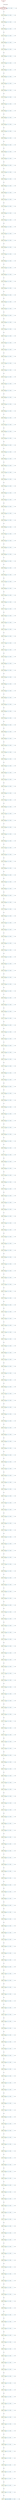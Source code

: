 digraph visited_states {
graph [nodesep=1.5, ranksep=1.5];
root [shape=invtriangle, color="brown", fontsize=12, penwidth=2, label="root"];

root -> 0 [style = dotted, color = black, label="INITIALISATION", fontsize=12];

0 [shape=doubleoctagon, color="brown", fontsize=12, penwidth=2, label="timers = \{365\}"];

0 -> 1 [color = "#006391", label="tick", fontsize=12];
0 -> 0 [color = "#006391", label="op1", fontsize=12];
0 -> 0 [color = "#006391", label="op2", fontsize=12];

1 [shape=box, color="#99BF38", fontsize=12, penwidth=2, label="timers = \{364\}"];

1 -> 2 [color = "#006391", label="tick", fontsize=12];
1 -> 1 [color = "#006391", label="op1", fontsize=12];
1 -> 1 [color = "#006391", label="op2", fontsize=12];

2 [shape=box, color="#99BF38", fontsize=12, penwidth=2, label="timers = \{363\}"];

2 -> 3 [color = "#006391", label="tick", fontsize=12];
2 -> 2 [color = "#006391", label="op1", fontsize=12];
2 -> 2 [color = "#006391", label="op2", fontsize=12];

3 [shape=box, color="#99BF38", fontsize=12, penwidth=2, label="timers = \{362\}"];

3 -> 4 [color = "#006391", label="tick", fontsize=12];
3 -> 3 [color = "#006391", label="op1", fontsize=12];
3 -> 3 [color = "#006391", label="op2", fontsize=12];

4 [shape=box, color="#99BF38", fontsize=12, penwidth=2, label="timers = \{361\}"];

4 -> 5 [color = "#006391", label="tick", fontsize=12];
4 -> 4 [color = "#006391", label="op1", fontsize=12];
4 -> 4 [color = "#006391", label="op2", fontsize=12];

5 [shape=box, color="#99BF38", fontsize=12, penwidth=2, label="timers = \{360\}"];

5 -> 6 [color = "#006391", label="tick", fontsize=12];
5 -> 5 [color = "#006391", label="op1", fontsize=12];
5 -> 5 [color = "#006391", label="op2", fontsize=12];

6 [shape=box, color="#99BF38", fontsize=12, penwidth=2, label="timers = \{359\}"];

6 -> 7 [color = "#006391", label="tick", fontsize=12];
6 -> 6 [color = "#006391", label="op1", fontsize=12];
6 -> 6 [color = "#006391", label="op2", fontsize=12];

7 [shape=box, color="#99BF38", fontsize=12, penwidth=2, label="timers = \{358\}"];

7 -> 8 [color = "#006391", label="tick", fontsize=12];
7 -> 7 [color = "#006391", label="op1", fontsize=12];
7 -> 7 [color = "#006391", label="op2", fontsize=12];

8 [shape=box, color="#99BF38", fontsize=12, penwidth=2, label="timers = \{357\}"];

8 -> 9 [color = "#006391", label="tick", fontsize=12];
8 -> 8 [color = "#006391", label="op1", fontsize=12];
8 -> 8 [color = "#006391", label="op2", fontsize=12];

9 [shape=box, color="#99BF38", fontsize=12, penwidth=2, label="timers = \{356\}"];

9 -> 10 [color = "#006391", label="tick", fontsize=12];
9 -> 9 [color = "#006391", label="op1", fontsize=12];
9 -> 9 [color = "#006391", label="op2", fontsize=12];

10 [shape=box, color="#99BF38", fontsize=12, penwidth=2, label="timers = \{355\}"];

10 -> 11 [color = "#006391", label="tick", fontsize=12];
10 -> 10 [color = "#006391", label="op1", fontsize=12];
10 -> 10 [color = "#006391", label="op2", fontsize=12];

11 [shape=box, color="#99BF38", fontsize=12, penwidth=2, label="timers = \{354\}"];

11 -> 12 [color = "#006391", label="tick", fontsize=12];
11 -> 11 [color = "#006391", label="op1", fontsize=12];
11 -> 11 [color = "#006391", label="op2", fontsize=12];

12 [shape=box, color="#99BF38", fontsize=12, penwidth=2, label="timers = \{353\}"];

12 -> 13 [color = "#006391", label="tick", fontsize=12];
12 -> 12 [color = "#006391", label="op1", fontsize=12];
12 -> 12 [color = "#006391", label="op2", fontsize=12];

13 [shape=box, color="#99BF38", fontsize=12, penwidth=2, label="timers = \{352\}"];

13 -> 14 [color = "#006391", label="tick", fontsize=12];
13 -> 13 [color = "#006391", label="op1", fontsize=12];
13 -> 13 [color = "#006391", label="op2", fontsize=12];

14 [shape=box, color="#99BF38", fontsize=12, penwidth=2, label="timers = \{351\}"];

14 -> 15 [color = "#006391", label="tick", fontsize=12];
14 -> 14 [color = "#006391", label="op1", fontsize=12];
14 -> 14 [color = "#006391", label="op2", fontsize=12];

15 [shape=box, color="#99BF38", fontsize=12, penwidth=2, label="timers = \{350\}"];

15 -> 16 [color = "#006391", label="tick", fontsize=12];
15 -> 15 [color = "#006391", label="op1", fontsize=12];
15 -> 15 [color = "#006391", label="op2", fontsize=12];

16 [shape=box, color="#99BF38", fontsize=12, penwidth=2, label="timers = \{349\}"];

16 -> 17 [color = "#006391", label="tick", fontsize=12];
16 -> 16 [color = "#006391", label="op1", fontsize=12];
16 -> 16 [color = "#006391", label="op2", fontsize=12];

17 [shape=box, color="#99BF38", fontsize=12, penwidth=2, label="timers = \{348\}"];

17 -> 18 [color = "#006391", label="tick", fontsize=12];
17 -> 17 [color = "#006391", label="op1", fontsize=12];
17 -> 17 [color = "#006391", label="op2", fontsize=12];

18 [shape=box, color="#99BF38", fontsize=12, penwidth=2, label="timers = \{347\}"];

18 -> 19 [color = "#006391", label="tick", fontsize=12];
18 -> 18 [color = "#006391", label="op1", fontsize=12];
18 -> 18 [color = "#006391", label="op2", fontsize=12];

19 [shape=box, color="#99BF38", fontsize=12, penwidth=2, label="timers = \{346\}"];

19 -> 20 [color = "#006391", label="tick", fontsize=12];
19 -> 19 [color = "#006391", label="op1", fontsize=12];
19 -> 19 [color = "#006391", label="op2", fontsize=12];

20 [shape=box, color="#99BF38", fontsize=12, penwidth=2, label="timers = \{345\}"];

20 -> 21 [color = "#006391", label="tick", fontsize=12];
20 -> 20 [color = "#006391", label="op1", fontsize=12];
20 -> 20 [color = "#006391", label="op2", fontsize=12];

21 [shape=box, color="#99BF38", fontsize=12, penwidth=2, label="timers = \{344\}"];

21 -> 22 [color = "#006391", label="tick", fontsize=12];
21 -> 21 [color = "#006391", label="op1", fontsize=12];
21 -> 21 [color = "#006391", label="op2", fontsize=12];

22 [shape=box, color="#99BF38", fontsize=12, penwidth=2, label="timers = \{343\}"];

22 -> 23 [color = "#006391", label="tick", fontsize=12];
22 -> 22 [color = "#006391", label="op1", fontsize=12];
22 -> 22 [color = "#006391", label="op2", fontsize=12];

23 [shape=box, color="#99BF38", fontsize=12, penwidth=2, label="timers = \{342\}"];

23 -> 24 [color = "#006391", label="tick", fontsize=12];
23 -> 23 [color = "#006391", label="op1", fontsize=12];
23 -> 23 [color = "#006391", label="op2", fontsize=12];

24 [shape=box, color="#99BF38", fontsize=12, penwidth=2, label="timers = \{341\}"];

24 -> 25 [color = "#006391", label="tick", fontsize=12];
24 -> 24 [color = "#006391", label="op1", fontsize=12];
24 -> 24 [color = "#006391", label="op2", fontsize=12];

25 [shape=box, color="#99BF38", fontsize=12, penwidth=2, label="timers = \{340\}"];

25 -> 26 [color = "#006391", label="tick", fontsize=12];
25 -> 25 [color = "#006391", label="op1", fontsize=12];
25 -> 25 [color = "#006391", label="op2", fontsize=12];

26 [shape=box, color="#99BF38", fontsize=12, penwidth=2, label="timers = \{339\}"];

26 -> 27 [color = "#006391", label="tick", fontsize=12];
26 -> 26 [color = "#006391", label="op1", fontsize=12];
26 -> 26 [color = "#006391", label="op2", fontsize=12];

27 [shape=box, color="#99BF38", fontsize=12, penwidth=2, label="timers = \{338\}"];

27 -> 28 [color = "#006391", label="tick", fontsize=12];
27 -> 27 [color = "#006391", label="op1", fontsize=12];
27 -> 27 [color = "#006391", label="op2", fontsize=12];

28 [shape=box, color="#99BF38", fontsize=12, penwidth=2, label="timers = \{337\}"];

28 -> 29 [color = "#006391", label="tick", fontsize=12];
28 -> 28 [color = "#006391", label="op1", fontsize=12];
28 -> 28 [color = "#006391", label="op2", fontsize=12];

29 [shape=box, color="#99BF38", fontsize=12, penwidth=2, label="timers = \{336\}"];

29 -> 30 [color = "#006391", label="tick", fontsize=12];
29 -> 29 [color = "#006391", label="op1", fontsize=12];
29 -> 29 [color = "#006391", label="op2", fontsize=12];

30 [shape=box, color="#99BF38", fontsize=12, penwidth=2, label="timers = \{335\}"];

30 -> 31 [color = "#006391", label="tick", fontsize=12];
30 -> 30 [color = "#006391", label="op1", fontsize=12];
30 -> 30 [color = "#006391", label="op2", fontsize=12];

31 [shape=box, color="#99BF38", fontsize=12, penwidth=2, label="timers = \{334\}"];

31 -> 32 [color = "#006391", label="tick", fontsize=12];
31 -> 31 [color = "#006391", label="op1", fontsize=12];
31 -> 31 [color = "#006391", label="op2", fontsize=12];

32 [shape=box, color="#99BF38", fontsize=12, penwidth=2, label="timers = \{333\}"];

32 -> 33 [color = "#006391", label="tick", fontsize=12];
32 -> 32 [color = "#006391", label="op1", fontsize=12];
32 -> 32 [color = "#006391", label="op2", fontsize=12];

33 [shape=box, color="#99BF38", fontsize=12, penwidth=2, label="timers = \{332\}"];

33 -> 34 [color = "#006391", label="tick", fontsize=12];
33 -> 33 [color = "#006391", label="op1", fontsize=12];
33 -> 33 [color = "#006391", label="op2", fontsize=12];

34 [shape=box, color="#99BF38", fontsize=12, penwidth=2, label="timers = \{331\}"];

34 -> 35 [color = "#006391", label="tick", fontsize=12];
34 -> 34 [color = "#006391", label="op1", fontsize=12];
34 -> 34 [color = "#006391", label="op2", fontsize=12];

35 [shape=box, color="#99BF38", fontsize=12, penwidth=2, label="timers = \{330\}"];

35 -> 36 [color = "#006391", label="tick", fontsize=12];
35 -> 35 [color = "#006391", label="op1", fontsize=12];
35 -> 35 [color = "#006391", label="op2", fontsize=12];

36 [shape=box, color="#99BF38", fontsize=12, penwidth=2, label="timers = \{329\}"];

36 -> 37 [color = "#006391", label="tick", fontsize=12];
36 -> 36 [color = "#006391", label="op1", fontsize=12];
36 -> 36 [color = "#006391", label="op2", fontsize=12];

37 [shape=box, color="#99BF38", fontsize=12, penwidth=2, label="timers = \{328\}"];

37 -> 38 [color = "#006391", label="tick", fontsize=12];
37 -> 37 [color = "#006391", label="op1", fontsize=12];
37 -> 37 [color = "#006391", label="op2", fontsize=12];

38 [shape=box, color="#99BF38", fontsize=12, penwidth=2, label="timers = \{327\}"];

38 -> 39 [color = "#006391", label="tick", fontsize=12];
38 -> 38 [color = "#006391", label="op1", fontsize=12];
38 -> 38 [color = "#006391", label="op2", fontsize=12];

39 [shape=box, color="#99BF38", fontsize=12, penwidth=2, label="timers = \{326\}"];

39 -> 40 [color = "#006391", label="tick", fontsize=12];
39 -> 39 [color = "#006391", label="op1", fontsize=12];
39 -> 39 [color = "#006391", label="op2", fontsize=12];

40 [shape=box, color="#99BF38", fontsize=12, penwidth=2, label="timers = \{325\}"];

40 -> 41 [color = "#006391", label="tick", fontsize=12];
40 -> 40 [color = "#006391", label="op1", fontsize=12];
40 -> 40 [color = "#006391", label="op2", fontsize=12];

41 [shape=box, color="#99BF38", fontsize=12, penwidth=2, label="timers = \{324\}"];

41 -> 42 [color = "#006391", label="tick", fontsize=12];
41 -> 41 [color = "#006391", label="op1", fontsize=12];
41 -> 41 [color = "#006391", label="op2", fontsize=12];

42 [shape=box, color="#99BF38", fontsize=12, penwidth=2, label="timers = \{323\}"];

42 -> 43 [color = "#006391", label="tick", fontsize=12];
42 -> 42 [color = "#006391", label="op1", fontsize=12];
42 -> 42 [color = "#006391", label="op2", fontsize=12];

43 [shape=box, color="#99BF38", fontsize=12, penwidth=2, label="timers = \{322\}"];

43 -> 44 [color = "#006391", label="tick", fontsize=12];
43 -> 43 [color = "#006391", label="op1", fontsize=12];
43 -> 43 [color = "#006391", label="op2", fontsize=12];

44 [shape=box, color="#99BF38", fontsize=12, penwidth=2, label="timers = \{321\}"];

44 -> 45 [color = "#006391", label="tick", fontsize=12];
44 -> 44 [color = "#006391", label="op1", fontsize=12];
44 -> 44 [color = "#006391", label="op2", fontsize=12];

45 [shape=box, color="#99BF38", fontsize=12, penwidth=2, label="timers = \{320\}"];

45 -> 46 [color = "#006391", label="tick", fontsize=12];
45 -> 45 [color = "#006391", label="op1", fontsize=12];
45 -> 45 [color = "#006391", label="op2", fontsize=12];

46 [shape=box, color="#99BF38", fontsize=12, penwidth=2, label="timers = \{319\}"];

46 -> 47 [color = "#006391", label="tick", fontsize=12];
46 -> 46 [color = "#006391", label="op1", fontsize=12];
46 -> 46 [color = "#006391", label="op2", fontsize=12];

47 [shape=box, color="#99BF38", fontsize=12, penwidth=2, label="timers = \{318\}"];

47 -> 48 [color = "#006391", label="tick", fontsize=12];
47 -> 47 [color = "#006391", label="op1", fontsize=12];
47 -> 47 [color = "#006391", label="op2", fontsize=12];

48 [shape=box, color="#99BF38", fontsize=12, penwidth=2, label="timers = \{317\}"];

48 -> 49 [color = "#006391", label="tick", fontsize=12];
48 -> 48 [color = "#006391", label="op1", fontsize=12];
48 -> 48 [color = "#006391", label="op2", fontsize=12];

49 [shape=box, color="#99BF38", fontsize=12, penwidth=2, label="timers = \{316\}"];

49 -> 50 [color = "#006391", label="tick", fontsize=12];
49 -> 49 [color = "#006391", label="op1", fontsize=12];
49 -> 49 [color = "#006391", label="op2", fontsize=12];

50 [shape=box, color="#99BF38", fontsize=12, penwidth=2, label="timers = \{315\}"];

50 -> 51 [color = "#006391", label="tick", fontsize=12];
50 -> 50 [color = "#006391", label="op1", fontsize=12];
50 -> 50 [color = "#006391", label="op2", fontsize=12];

51 [shape=box, color="#99BF38", fontsize=12, penwidth=2, label="timers = \{314\}"];

51 -> 52 [color = "#006391", label="tick", fontsize=12];
51 -> 51 [color = "#006391", label="op1", fontsize=12];
51 -> 51 [color = "#006391", label="op2", fontsize=12];

52 [shape=box, color="#99BF38", fontsize=12, penwidth=2, label="timers = \{313\}"];

52 -> 53 [color = "#006391", label="tick", fontsize=12];
52 -> 52 [color = "#006391", label="op1", fontsize=12];
52 -> 52 [color = "#006391", label="op2", fontsize=12];

53 [shape=box, color="#99BF38", fontsize=12, penwidth=2, label="timers = \{312\}"];

53 -> 54 [color = "#006391", label="tick", fontsize=12];
53 -> 53 [color = "#006391", label="op1", fontsize=12];
53 -> 53 [color = "#006391", label="op2", fontsize=12];

54 [shape=box, color="#99BF38", fontsize=12, penwidth=2, label="timers = \{311\}"];

54 -> 55 [color = "#006391", label="tick", fontsize=12];
54 -> 54 [color = "#006391", label="op1", fontsize=12];
54 -> 54 [color = "#006391", label="op2", fontsize=12];

55 [shape=box, color="#99BF38", fontsize=12, penwidth=2, label="timers = \{310\}"];

55 -> 56 [color = "#006391", label="tick", fontsize=12];
55 -> 55 [color = "#006391", label="op1", fontsize=12];
55 -> 55 [color = "#006391", label="op2", fontsize=12];

56 [shape=box, color="#99BF38", fontsize=12, penwidth=2, label="timers = \{309\}"];

56 -> 57 [color = "#006391", label="tick", fontsize=12];
56 -> 56 [color = "#006391", label="op1", fontsize=12];
56 -> 56 [color = "#006391", label="op2", fontsize=12];

57 [shape=box, color="#99BF38", fontsize=12, penwidth=2, label="timers = \{308\}"];

57 -> 58 [color = "#006391", label="tick", fontsize=12];
57 -> 57 [color = "#006391", label="op1", fontsize=12];
57 -> 57 [color = "#006391", label="op2", fontsize=12];

58 [shape=box, color="#99BF38", fontsize=12, penwidth=2, label="timers = \{307\}"];

58 -> 59 [color = "#006391", label="tick", fontsize=12];
58 -> 58 [color = "#006391", label="op1", fontsize=12];
58 -> 58 [color = "#006391", label="op2", fontsize=12];

59 [shape=box, color="#99BF38", fontsize=12, penwidth=2, label="timers = \{306\}"];

59 -> 60 [color = "#006391", label="tick", fontsize=12];
59 -> 59 [color = "#006391", label="op1", fontsize=12];
59 -> 59 [color = "#006391", label="op2", fontsize=12];

60 [shape=box, color="#99BF38", fontsize=12, penwidth=2, label="timers = \{305\}"];

60 -> 61 [color = "#006391", label="tick", fontsize=12];
60 -> 60 [color = "#006391", label="op1", fontsize=12];
60 -> 60 [color = "#006391", label="op2", fontsize=12];

61 [shape=box, color="#99BF38", fontsize=12, penwidth=2, label="timers = \{304\}"];

61 -> 62 [color = "#006391", label="tick", fontsize=12];
61 -> 61 [color = "#006391", label="op1", fontsize=12];
61 -> 61 [color = "#006391", label="op2", fontsize=12];

62 [shape=box, color="#99BF38", fontsize=12, penwidth=2, label="timers = \{303\}"];

62 -> 63 [color = "#006391", label="tick", fontsize=12];
62 -> 62 [color = "#006391", label="op1", fontsize=12];
62 -> 62 [color = "#006391", label="op2", fontsize=12];

63 [shape=box, color="#99BF38", fontsize=12, penwidth=2, label="timers = \{302\}"];

63 -> 64 [color = "#006391", label="tick", fontsize=12];
63 -> 63 [color = "#006391", label="op1", fontsize=12];
63 -> 63 [color = "#006391", label="op2", fontsize=12];

64 [shape=box, color="#99BF38", fontsize=12, penwidth=2, label="timers = \{301\}"];

64 -> 65 [color = "#006391", label="tick", fontsize=12];
64 -> 64 [color = "#006391", label="op1", fontsize=12];
64 -> 64 [color = "#006391", label="op2", fontsize=12];

65 [shape=box, color="#99BF38", fontsize=12, penwidth=2, label="timers = \{300\}"];

65 -> 66 [color = "#006391", label="tick", fontsize=12];
65 -> 65 [color = "#006391", label="op1", fontsize=12];
65 -> 65 [color = "#006391", label="op2", fontsize=12];

66 [shape=box, color="#99BF38", fontsize=12, penwidth=2, label="timers = \{299\}"];

66 -> 67 [color = "#006391", label="tick", fontsize=12];
66 -> 66 [color = "#006391", label="op1", fontsize=12];
66 -> 66 [color = "#006391", label="op2", fontsize=12];

67 [shape=box, color="#99BF38", fontsize=12, penwidth=2, label="timers = \{298\}"];

67 -> 68 [color = "#006391", label="tick", fontsize=12];
67 -> 67 [color = "#006391", label="op1", fontsize=12];
67 -> 67 [color = "#006391", label="op2", fontsize=12];

68 [shape=box, color="#99BF38", fontsize=12, penwidth=2, label="timers = \{297\}"];

68 -> 69 [color = "#006391", label="tick", fontsize=12];
68 -> 68 [color = "#006391", label="op1", fontsize=12];
68 -> 68 [color = "#006391", label="op2", fontsize=12];

69 [shape=box, color="#99BF38", fontsize=12, penwidth=2, label="timers = \{296\}"];

69 -> 70 [color = "#006391", label="tick", fontsize=12];
69 -> 69 [color = "#006391", label="op1", fontsize=12];
69 -> 69 [color = "#006391", label="op2", fontsize=12];

70 [shape=box, color="#99BF38", fontsize=12, penwidth=2, label="timers = \{295\}"];

70 -> 71 [color = "#006391", label="tick", fontsize=12];
70 -> 70 [color = "#006391", label="op1", fontsize=12];
70 -> 70 [color = "#006391", label="op2", fontsize=12];

71 [shape=box, color="#99BF38", fontsize=12, penwidth=2, label="timers = \{294\}"];

71 -> 72 [color = "#006391", label="tick", fontsize=12];
71 -> 71 [color = "#006391", label="op1", fontsize=12];
71 -> 71 [color = "#006391", label="op2", fontsize=12];

72 [shape=box, color="#99BF38", fontsize=12, penwidth=2, label="timers = \{293\}"];

72 -> 73 [color = "#006391", label="tick", fontsize=12];
72 -> 72 [color = "#006391", label="op1", fontsize=12];
72 -> 72 [color = "#006391", label="op2", fontsize=12];

73 [shape=box, color="#99BF38", fontsize=12, penwidth=2, label="timers = \{292\}"];

73 -> 74 [color = "#006391", label="tick", fontsize=12];
73 -> 73 [color = "#006391", label="op1", fontsize=12];
73 -> 73 [color = "#006391", label="op2", fontsize=12];

74 [shape=box, color="#99BF38", fontsize=12, penwidth=2, label="timers = \{291\}"];

74 -> 75 [color = "#006391", label="tick", fontsize=12];
74 -> 74 [color = "#006391", label="op1", fontsize=12];
74 -> 74 [color = "#006391", label="op2", fontsize=12];

75 [shape=box, color="#99BF38", fontsize=12, penwidth=2, label="timers = \{290\}"];

75 -> 76 [color = "#006391", label="tick", fontsize=12];
75 -> 75 [color = "#006391", label="op1", fontsize=12];
75 -> 75 [color = "#006391", label="op2", fontsize=12];

76 [shape=box, color="#99BF38", fontsize=12, penwidth=2, label="timers = \{289\}"];

76 -> 77 [color = "#006391", label="tick", fontsize=12];
76 -> 76 [color = "#006391", label="op1", fontsize=12];
76 -> 76 [color = "#006391", label="op2", fontsize=12];

77 [shape=box, color="#99BF38", fontsize=12, penwidth=2, label="timers = \{288\}"];

77 -> 78 [color = "#006391", label="tick", fontsize=12];
77 -> 77 [color = "#006391", label="op1", fontsize=12];
77 -> 77 [color = "#006391", label="op2", fontsize=12];

78 [shape=box, color="#99BF38", fontsize=12, penwidth=2, label="timers = \{287\}"];

78 -> 79 [color = "#006391", label="tick", fontsize=12];
78 -> 78 [color = "#006391", label="op1", fontsize=12];
78 -> 78 [color = "#006391", label="op2", fontsize=12];

79 [shape=box, color="#99BF38", fontsize=12, penwidth=2, label="timers = \{286\}"];

79 -> 80 [color = "#006391", label="tick", fontsize=12];
79 -> 79 [color = "#006391", label="op1", fontsize=12];
79 -> 79 [color = "#006391", label="op2", fontsize=12];

80 [shape=box, color="#99BF38", fontsize=12, penwidth=2, label="timers = \{285\}"];

80 -> 81 [color = "#006391", label="tick", fontsize=12];
80 -> 80 [color = "#006391", label="op1", fontsize=12];
80 -> 80 [color = "#006391", label="op2", fontsize=12];

81 [shape=box, color="#99BF38", fontsize=12, penwidth=2, label="timers = \{284\}"];

81 -> 82 [color = "#006391", label="tick", fontsize=12];
81 -> 81 [color = "#006391", label="op1", fontsize=12];
81 -> 81 [color = "#006391", label="op2", fontsize=12];

82 [shape=box, color="#99BF38", fontsize=12, penwidth=2, label="timers = \{283\}"];

82 -> 83 [color = "#006391", label="tick", fontsize=12];
82 -> 82 [color = "#006391", label="op1", fontsize=12];
82 -> 82 [color = "#006391", label="op2", fontsize=12];

83 [shape=box, color="#99BF38", fontsize=12, penwidth=2, label="timers = \{282\}"];

83 -> 84 [color = "#006391", label="tick", fontsize=12];
83 -> 83 [color = "#006391", label="op1", fontsize=12];
83 -> 83 [color = "#006391", label="op2", fontsize=12];

84 [shape=box, color="#99BF38", fontsize=12, penwidth=2, label="timers = \{281\}"];

84 -> 85 [color = "#006391", label="tick", fontsize=12];
84 -> 84 [color = "#006391", label="op1", fontsize=12];
84 -> 84 [color = "#006391", label="op2", fontsize=12];

85 [shape=box, color="#99BF38", fontsize=12, penwidth=2, label="timers = \{280\}"];

85 -> 86 [color = "#006391", label="tick", fontsize=12];
85 -> 85 [color = "#006391", label="op1", fontsize=12];
85 -> 85 [color = "#006391", label="op2", fontsize=12];

86 [shape=box, color="#99BF38", fontsize=12, penwidth=2, label="timers = \{279\}"];

86 -> 87 [color = "#006391", label="tick", fontsize=12];
86 -> 86 [color = "#006391", label="op1", fontsize=12];
86 -> 86 [color = "#006391", label="op2", fontsize=12];

87 [shape=box, color="#99BF38", fontsize=12, penwidth=2, label="timers = \{278\}"];

87 -> 88 [color = "#006391", label="tick", fontsize=12];
87 -> 87 [color = "#006391", label="op1", fontsize=12];
87 -> 87 [color = "#006391", label="op2", fontsize=12];

88 [shape=box, color="#99BF38", fontsize=12, penwidth=2, label="timers = \{277\}"];

88 -> 89 [color = "#006391", label="tick", fontsize=12];
88 -> 88 [color = "#006391", label="op1", fontsize=12];
88 -> 88 [color = "#006391", label="op2", fontsize=12];

89 [shape=box, color="#99BF38", fontsize=12, penwidth=2, label="timers = \{276\}"];

89 -> 90 [color = "#006391", label="tick", fontsize=12];
89 -> 89 [color = "#006391", label="op1", fontsize=12];
89 -> 89 [color = "#006391", label="op2", fontsize=12];

90 [shape=box, color="#99BF38", fontsize=12, penwidth=2, label="timers = \{275\}"];

90 -> 91 [color = "#006391", label="tick", fontsize=12];
90 -> 90 [color = "#006391", label="op1", fontsize=12];
90 -> 90 [color = "#006391", label="op2", fontsize=12];

91 [shape=box, color="#99BF38", fontsize=12, penwidth=2, label="timers = \{274\}"];

91 -> 92 [color = "#006391", label="tick", fontsize=12];
91 -> 91 [color = "#006391", label="op1", fontsize=12];
91 -> 91 [color = "#006391", label="op2", fontsize=12];

92 [shape=box, color="#99BF38", fontsize=12, penwidth=2, label="timers = \{273\}"];

92 -> 93 [color = "#006391", label="tick", fontsize=12];
92 -> 92 [color = "#006391", label="op1", fontsize=12];
92 -> 92 [color = "#006391", label="op2", fontsize=12];

93 [shape=box, color="#99BF38", fontsize=12, penwidth=2, label="timers = \{272\}"];

93 -> 94 [color = "#006391", label="tick", fontsize=12];
93 -> 93 [color = "#006391", label="op1", fontsize=12];
93 -> 93 [color = "#006391", label="op2", fontsize=12];

94 [shape=box, color="#99BF38", fontsize=12, penwidth=2, label="timers = \{271\}"];

94 -> 95 [color = "#006391", label="tick", fontsize=12];
94 -> 94 [color = "#006391", label="op1", fontsize=12];
94 -> 94 [color = "#006391", label="op2", fontsize=12];

95 [shape=box, color="#99BF38", fontsize=12, penwidth=2, label="timers = \{270\}"];

95 -> 96 [color = "#006391", label="tick", fontsize=12];
95 -> 95 [color = "#006391", label="op1", fontsize=12];
95 -> 95 [color = "#006391", label="op2", fontsize=12];

96 [shape=box, color="#99BF38", fontsize=12, penwidth=2, label="timers = \{269\}"];

96 -> 97 [color = "#006391", label="tick", fontsize=12];
96 -> 96 [color = "#006391", label="op1", fontsize=12];
96 -> 96 [color = "#006391", label="op2", fontsize=12];

97 [shape=box, color="#99BF38", fontsize=12, penwidth=2, label="timers = \{268\}"];

97 -> 98 [color = "#006391", label="tick", fontsize=12];
97 -> 97 [color = "#006391", label="op1", fontsize=12];
97 -> 97 [color = "#006391", label="op2", fontsize=12];

98 [shape=box, color="#99BF38", fontsize=12, penwidth=2, label="timers = \{267\}"];

98 -> 99 [color = "#006391", label="tick", fontsize=12];
98 -> 98 [color = "#006391", label="op1", fontsize=12];
98 -> 98 [color = "#006391", label="op2", fontsize=12];

99 [shape=box, color="#99BF38", fontsize=12, penwidth=2, label="timers = \{266\}"];

99 -> 100 [color = "#006391", label="tick", fontsize=12];
99 -> 99 [color = "#006391", label="op1", fontsize=12];
99 -> 99 [color = "#006391", label="op2", fontsize=12];

100 [shape=box, color="#99BF38", fontsize=12, penwidth=2, label="timers = \{265\}"];

100 -> 101 [color = "#006391", label="tick", fontsize=12];
100 -> 100 [color = "#006391", label="op1", fontsize=12];
100 -> 100 [color = "#006391", label="op2", fontsize=12];

101 [shape=box, color="#99BF38", fontsize=12, penwidth=2, label="timers = \{264\}"];

101 -> 102 [color = "#006391", label="tick", fontsize=12];
101 -> 101 [color = "#006391", label="op1", fontsize=12];
101 -> 101 [color = "#006391", label="op2", fontsize=12];

102 [shape=box, color="#99BF38", fontsize=12, penwidth=2, label="timers = \{263\}"];

102 -> 103 [color = "#006391", label="tick", fontsize=12];
102 -> 102 [color = "#006391", label="op1", fontsize=12];
102 -> 102 [color = "#006391", label="op2", fontsize=12];

103 [shape=box, color="#99BF38", fontsize=12, penwidth=2, label="timers = \{262\}"];

103 -> 104 [color = "#006391", label="tick", fontsize=12];
103 -> 103 [color = "#006391", label="op1", fontsize=12];
103 -> 103 [color = "#006391", label="op2", fontsize=12];

104 [shape=box, color="#99BF38", fontsize=12, penwidth=2, label="timers = \{261\}"];

104 -> 105 [color = "#006391", label="tick", fontsize=12];
104 -> 104 [color = "#006391", label="op1", fontsize=12];
104 -> 104 [color = "#006391", label="op2", fontsize=12];

105 [shape=box, color="#99BF38", fontsize=12, penwidth=2, label="timers = \{260\}"];

105 -> 106 [color = "#006391", label="tick", fontsize=12];
105 -> 105 [color = "#006391", label="op1", fontsize=12];
105 -> 105 [color = "#006391", label="op2", fontsize=12];

106 [shape=box, color="#99BF38", fontsize=12, penwidth=2, label="timers = \{259\}"];

106 -> 107 [color = "#006391", label="tick", fontsize=12];
106 -> 106 [color = "#006391", label="op1", fontsize=12];
106 -> 106 [color = "#006391", label="op2", fontsize=12];

107 [shape=box, color="#99BF38", fontsize=12, penwidth=2, label="timers = \{258\}"];

107 -> 108 [color = "#006391", label="tick", fontsize=12];
107 -> 107 [color = "#006391", label="op1", fontsize=12];
107 -> 107 [color = "#006391", label="op2", fontsize=12];

108 [shape=box, color="#99BF38", fontsize=12, penwidth=2, label="timers = \{257\}"];

108 -> 109 [color = "#006391", label="tick", fontsize=12];
108 -> 108 [color = "#006391", label="op1", fontsize=12];
108 -> 108 [color = "#006391", label="op2", fontsize=12];

109 [shape=box, color="#99BF38", fontsize=12, penwidth=2, label="timers = \{256\}"];

109 -> 110 [color = "#006391", label="tick", fontsize=12];
109 -> 109 [color = "#006391", label="op1", fontsize=12];
109 -> 109 [color = "#006391", label="op2", fontsize=12];

110 [shape=box, color="#99BF38", fontsize=12, penwidth=2, label="timers = \{255\}"];

110 -> 111 [color = "#006391", label="tick", fontsize=12];
110 -> 110 [color = "#006391", label="op1", fontsize=12];
110 -> 110 [color = "#006391", label="op2", fontsize=12];

111 [shape=box, color="#99BF38", fontsize=12, penwidth=2, label="timers = \{254\}"];

111 -> 112 [color = "#006391", label="tick", fontsize=12];
111 -> 111 [color = "#006391", label="op1", fontsize=12];
111 -> 111 [color = "#006391", label="op2", fontsize=12];

112 [shape=box, color="#99BF38", fontsize=12, penwidth=2, label="timers = \{253\}"];

112 -> 113 [color = "#006391", label="tick", fontsize=12];
112 -> 112 [color = "#006391", label="op1", fontsize=12];
112 -> 112 [color = "#006391", label="op2", fontsize=12];

113 [shape=box, color="#99BF38", fontsize=12, penwidth=2, label="timers = \{252\}"];

113 -> 114 [color = "#006391", label="tick", fontsize=12];
113 -> 113 [color = "#006391", label="op1", fontsize=12];
113 -> 113 [color = "#006391", label="op2", fontsize=12];

114 [shape=box, color="#99BF38", fontsize=12, penwidth=2, label="timers = \{251\}"];

114 -> 115 [color = "#006391", label="tick", fontsize=12];
114 -> 114 [color = "#006391", label="op1", fontsize=12];
114 -> 114 [color = "#006391", label="op2", fontsize=12];

115 [shape=box, color="#99BF38", fontsize=12, penwidth=2, label="timers = \{250\}"];

115 -> 116 [color = "#006391", label="tick", fontsize=12];
115 -> 115 [color = "#006391", label="op1", fontsize=12];
115 -> 115 [color = "#006391", label="op2", fontsize=12];

116 [shape=box, color="#99BF38", fontsize=12, penwidth=2, label="timers = \{249\}"];

116 -> 117 [color = "#006391", label="tick", fontsize=12];
116 -> 116 [color = "#006391", label="op1", fontsize=12];
116 -> 116 [color = "#006391", label="op2", fontsize=12];

117 [shape=box, color="#99BF38", fontsize=12, penwidth=2, label="timers = \{248\}"];

117 -> 118 [color = "#006391", label="tick", fontsize=12];
117 -> 117 [color = "#006391", label="op1", fontsize=12];
117 -> 117 [color = "#006391", label="op2", fontsize=12];

118 [shape=box, color="#99BF38", fontsize=12, penwidth=2, label="timers = \{247\}"];

118 -> 119 [color = "#006391", label="tick", fontsize=12];
118 -> 118 [color = "#006391", label="op1", fontsize=12];
118 -> 118 [color = "#006391", label="op2", fontsize=12];

119 [shape=box, color="#99BF38", fontsize=12, penwidth=2, label="timers = \{246\}"];

119 -> 120 [color = "#006391", label="tick", fontsize=12];
119 -> 119 [color = "#006391", label="op1", fontsize=12];
119 -> 119 [color = "#006391", label="op2", fontsize=12];

120 [shape=box, color="#99BF38", fontsize=12, penwidth=2, label="timers = \{245\}"];

120 -> 121 [color = "#006391", label="tick", fontsize=12];
120 -> 120 [color = "#006391", label="op1", fontsize=12];
120 -> 120 [color = "#006391", label="op2", fontsize=12];

121 [shape=box, color="#99BF38", fontsize=12, penwidth=2, label="timers = \{244\}"];

121 -> 122 [color = "#006391", label="tick", fontsize=12];
121 -> 121 [color = "#006391", label="op1", fontsize=12];
121 -> 121 [color = "#006391", label="op2", fontsize=12];

122 [shape=box, color="#99BF38", fontsize=12, penwidth=2, label="timers = \{243\}"];

122 -> 123 [color = "#006391", label="tick", fontsize=12];
122 -> 122 [color = "#006391", label="op1", fontsize=12];
122 -> 122 [color = "#006391", label="op2", fontsize=12];

123 [shape=box, color="#99BF38", fontsize=12, penwidth=2, label="timers = \{242\}"];

123 -> 124 [color = "#006391", label="tick", fontsize=12];
123 -> 123 [color = "#006391", label="op1", fontsize=12];
123 -> 123 [color = "#006391", label="op2", fontsize=12];

124 [shape=box, color="#99BF38", fontsize=12, penwidth=2, label="timers = \{241\}"];

124 -> 125 [color = "#006391", label="tick", fontsize=12];
124 -> 124 [color = "#006391", label="op1", fontsize=12];
124 -> 124 [color = "#006391", label="op2", fontsize=12];

125 [shape=box, color="#99BF38", fontsize=12, penwidth=2, label="timers = \{240\}"];

125 -> 126 [color = "#006391", label="tick", fontsize=12];
125 -> 125 [color = "#006391", label="op1", fontsize=12];
125 -> 125 [color = "#006391", label="op2", fontsize=12];

126 [shape=box, color="#99BF38", fontsize=12, penwidth=2, label="timers = \{239\}"];

126 -> 127 [color = "#006391", label="tick", fontsize=12];
126 -> 126 [color = "#006391", label="op1", fontsize=12];
126 -> 126 [color = "#006391", label="op2", fontsize=12];

127 [shape=box, color="#99BF38", fontsize=12, penwidth=2, label="timers = \{238\}"];

127 -> 128 [color = "#006391", label="tick", fontsize=12];
127 -> 127 [color = "#006391", label="op1", fontsize=12];
127 -> 127 [color = "#006391", label="op2", fontsize=12];

128 [shape=box, color="#99BF38", fontsize=12, penwidth=2, label="timers = \{237\}"];

128 -> 129 [color = "#006391", label="tick", fontsize=12];
128 -> 128 [color = "#006391", label="op1", fontsize=12];
128 -> 128 [color = "#006391", label="op2", fontsize=12];

129 [shape=box, color="#99BF38", fontsize=12, penwidth=2, label="timers = \{236\}"];

129 -> 130 [color = "#006391", label="tick", fontsize=12];
129 -> 129 [color = "#006391", label="op1", fontsize=12];
129 -> 129 [color = "#006391", label="op2", fontsize=12];

130 [shape=box, color="#99BF38", fontsize=12, penwidth=2, label="timers = \{235\}"];

130 -> 131 [color = "#006391", label="tick", fontsize=12];
130 -> 130 [color = "#006391", label="op1", fontsize=12];
130 -> 130 [color = "#006391", label="op2", fontsize=12];

131 [shape=box, color="#99BF38", fontsize=12, penwidth=2, label="timers = \{234\}"];

131 -> 132 [color = "#006391", label="tick", fontsize=12];
131 -> 131 [color = "#006391", label="op1", fontsize=12];
131 -> 131 [color = "#006391", label="op2", fontsize=12];

132 [shape=box, color="#99BF38", fontsize=12, penwidth=2, label="timers = \{233\}"];

132 -> 133 [color = "#006391", label="tick", fontsize=12];
132 -> 132 [color = "#006391", label="op1", fontsize=12];
132 -> 132 [color = "#006391", label="op2", fontsize=12];

133 [shape=box, color="#99BF38", fontsize=12, penwidth=2, label="timers = \{232\}"];

133 -> 134 [color = "#006391", label="tick", fontsize=12];
133 -> 133 [color = "#006391", label="op1", fontsize=12];
133 -> 133 [color = "#006391", label="op2", fontsize=12];

134 [shape=box, color="#99BF38", fontsize=12, penwidth=2, label="timers = \{231\}"];

134 -> 135 [color = "#006391", label="tick", fontsize=12];
134 -> 134 [color = "#006391", label="op1", fontsize=12];
134 -> 134 [color = "#006391", label="op2", fontsize=12];

135 [shape=box, color="#99BF38", fontsize=12, penwidth=2, label="timers = \{230\}"];

135 -> 136 [color = "#006391", label="tick", fontsize=12];
135 -> 135 [color = "#006391", label="op1", fontsize=12];
135 -> 135 [color = "#006391", label="op2", fontsize=12];

136 [shape=box, color="#99BF38", fontsize=12, penwidth=2, label="timers = \{229\}"];

136 -> 137 [color = "#006391", label="tick", fontsize=12];
136 -> 136 [color = "#006391", label="op1", fontsize=12];
136 -> 136 [color = "#006391", label="op2", fontsize=12];

137 [shape=box, color="#99BF38", fontsize=12, penwidth=2, label="timers = \{228\}"];

137 -> 138 [color = "#006391", label="tick", fontsize=12];
137 -> 137 [color = "#006391", label="op1", fontsize=12];
137 -> 137 [color = "#006391", label="op2", fontsize=12];

138 [shape=box, color="#99BF38", fontsize=12, penwidth=2, label="timers = \{227\}"];

138 -> 139 [color = "#006391", label="tick", fontsize=12];
138 -> 138 [color = "#006391", label="op1", fontsize=12];
138 -> 138 [color = "#006391", label="op2", fontsize=12];

139 [shape=box, color="#99BF38", fontsize=12, penwidth=2, label="timers = \{226\}"];

139 -> 140 [color = "#006391", label="tick", fontsize=12];
139 -> 139 [color = "#006391", label="op1", fontsize=12];
139 -> 139 [color = "#006391", label="op2", fontsize=12];

140 [shape=box, color="#99BF38", fontsize=12, penwidth=2, label="timers = \{225\}"];

140 -> 141 [color = "#006391", label="tick", fontsize=12];
140 -> 140 [color = "#006391", label="op1", fontsize=12];
140 -> 140 [color = "#006391", label="op2", fontsize=12];

141 [shape=box, color="#99BF38", fontsize=12, penwidth=2, label="timers = \{224\}"];

141 -> 142 [color = "#006391", label="tick", fontsize=12];
141 -> 141 [color = "#006391", label="op1", fontsize=12];
141 -> 141 [color = "#006391", label="op2", fontsize=12];

142 [shape=box, color="#99BF38", fontsize=12, penwidth=2, label="timers = \{223\}"];

142 -> 143 [color = "#006391", label="tick", fontsize=12];
142 -> 142 [color = "#006391", label="op1", fontsize=12];
142 -> 142 [color = "#006391", label="op2", fontsize=12];

143 [shape=box, color="#99BF38", fontsize=12, penwidth=2, label="timers = \{222\}"];

143 -> 144 [color = "#006391", label="tick", fontsize=12];
143 -> 143 [color = "#006391", label="op1", fontsize=12];
143 -> 143 [color = "#006391", label="op2", fontsize=12];

144 [shape=box, color="#99BF38", fontsize=12, penwidth=2, label="timers = \{221\}"];

144 -> 145 [color = "#006391", label="tick", fontsize=12];
144 -> 144 [color = "#006391", label="op1", fontsize=12];
144 -> 144 [color = "#006391", label="op2", fontsize=12];

145 [shape=box, color="#99BF38", fontsize=12, penwidth=2, label="timers = \{220\}"];

145 -> 146 [color = "#006391", label="tick", fontsize=12];
145 -> 145 [color = "#006391", label="op1", fontsize=12];
145 -> 145 [color = "#006391", label="op2", fontsize=12];

146 [shape=box, color="#99BF38", fontsize=12, penwidth=2, label="timers = \{219\}"];

146 -> 147 [color = "#006391", label="tick", fontsize=12];
146 -> 146 [color = "#006391", label="op1", fontsize=12];
146 -> 146 [color = "#006391", label="op2", fontsize=12];

147 [shape=box, color="#99BF38", fontsize=12, penwidth=2, label="timers = \{218\}"];

147 -> 148 [color = "#006391", label="tick", fontsize=12];
147 -> 147 [color = "#006391", label="op1", fontsize=12];
147 -> 147 [color = "#006391", label="op2", fontsize=12];

148 [shape=box, color="#99BF38", fontsize=12, penwidth=2, label="timers = \{217\}"];

148 -> 149 [color = "#006391", label="tick", fontsize=12];
148 -> 148 [color = "#006391", label="op1", fontsize=12];
148 -> 148 [color = "#006391", label="op2", fontsize=12];

149 [shape=box, color="#99BF38", fontsize=12, penwidth=2, label="timers = \{216\}"];

149 -> 150 [color = "#006391", label="tick", fontsize=12];
149 -> 149 [color = "#006391", label="op1", fontsize=12];
149 -> 149 [color = "#006391", label="op2", fontsize=12];

150 [shape=box, color="#99BF38", fontsize=12, penwidth=2, label="timers = \{215\}"];

150 -> 151 [color = "#006391", label="tick", fontsize=12];
150 -> 150 [color = "#006391", label="op1", fontsize=12];
150 -> 150 [color = "#006391", label="op2", fontsize=12];

151 [shape=box, color="#99BF38", fontsize=12, penwidth=2, label="timers = \{214\}"];

151 -> 152 [color = "#006391", label="tick", fontsize=12];
151 -> 151 [color = "#006391", label="op1", fontsize=12];
151 -> 151 [color = "#006391", label="op2", fontsize=12];

152 [shape=box, color="#99BF38", fontsize=12, penwidth=2, label="timers = \{213\}"];

152 -> 153 [color = "#006391", label="tick", fontsize=12];
152 -> 152 [color = "#006391", label="op1", fontsize=12];
152 -> 152 [color = "#006391", label="op2", fontsize=12];

153 [shape=box, color="#99BF38", fontsize=12, penwidth=2, label="timers = \{212\}"];

153 -> 154 [color = "#006391", label="tick", fontsize=12];
153 -> 153 [color = "#006391", label="op1", fontsize=12];
153 -> 153 [color = "#006391", label="op2", fontsize=12];

154 [shape=box, color="#99BF38", fontsize=12, penwidth=2, label="timers = \{211\}"];

154 -> 155 [color = "#006391", label="tick", fontsize=12];
154 -> 154 [color = "#006391", label="op1", fontsize=12];
154 -> 154 [color = "#006391", label="op2", fontsize=12];

155 [shape=box, color="#99BF38", fontsize=12, penwidth=2, label="timers = \{210\}"];

155 -> 156 [color = "#006391", label="tick", fontsize=12];
155 -> 155 [color = "#006391", label="op1", fontsize=12];
155 -> 155 [color = "#006391", label="op2", fontsize=12];

156 [shape=box, color="#99BF38", fontsize=12, penwidth=2, label="timers = \{209\}"];

156 -> 157 [color = "#006391", label="tick", fontsize=12];
156 -> 156 [color = "#006391", label="op1", fontsize=12];
156 -> 156 [color = "#006391", label="op2", fontsize=12];

157 [shape=box, color="#99BF38", fontsize=12, penwidth=2, label="timers = \{208\}"];

157 -> 158 [color = "#006391", label="tick", fontsize=12];
157 -> 157 [color = "#006391", label="op1", fontsize=12];
157 -> 157 [color = "#006391", label="op2", fontsize=12];

158 [shape=box, color="#99BF38", fontsize=12, penwidth=2, label="timers = \{207\}"];

158 -> 159 [color = "#006391", label="tick", fontsize=12];
158 -> 158 [color = "#006391", label="op1", fontsize=12];
158 -> 158 [color = "#006391", label="op2", fontsize=12];

159 [shape=box, color="#99BF38", fontsize=12, penwidth=2, label="timers = \{206\}"];

159 -> 160 [color = "#006391", label="tick", fontsize=12];
159 -> 159 [color = "#006391", label="op1", fontsize=12];
159 -> 159 [color = "#006391", label="op2", fontsize=12];

160 [shape=box, color="#99BF38", fontsize=12, penwidth=2, label="timers = \{205\}"];

160 -> 161 [color = "#006391", label="tick", fontsize=12];
160 -> 160 [color = "#006391", label="op1", fontsize=12];
160 -> 160 [color = "#006391", label="op2", fontsize=12];

161 [shape=box, color="#99BF38", fontsize=12, penwidth=2, label="timers = \{204\}"];

161 -> 162 [color = "#006391", label="tick", fontsize=12];
161 -> 161 [color = "#006391", label="op1", fontsize=12];
161 -> 161 [color = "#006391", label="op2", fontsize=12];

162 [shape=box, color="#99BF38", fontsize=12, penwidth=2, label="timers = \{203\}"];

162 -> 163 [color = "#006391", label="tick", fontsize=12];
162 -> 162 [color = "#006391", label="op1", fontsize=12];
162 -> 162 [color = "#006391", label="op2", fontsize=12];

163 [shape=box, color="#99BF38", fontsize=12, penwidth=2, label="timers = \{202\}"];

163 -> 164 [color = "#006391", label="tick", fontsize=12];
163 -> 163 [color = "#006391", label="op1", fontsize=12];
163 -> 163 [color = "#006391", label="op2", fontsize=12];

164 [shape=box, color="#99BF38", fontsize=12, penwidth=2, label="timers = \{201\}"];

164 -> 165 [color = "#006391", label="tick", fontsize=12];
164 -> 164 [color = "#006391", label="op1", fontsize=12];
164 -> 164 [color = "#006391", label="op2", fontsize=12];

165 [shape=box, color="#99BF38", fontsize=12, penwidth=2, label="timers = \{200\}"];

165 -> 166 [color = "#006391", label="tick", fontsize=12];
165 -> 165 [color = "#006391", label="op1", fontsize=12];
165 -> 165 [color = "#006391", label="op2", fontsize=12];

166 [shape=box, color="#99BF38", fontsize=12, penwidth=2, label="timers = \{199\}"];

166 -> 167 [color = "#006391", label="tick", fontsize=12];
166 -> 166 [color = "#006391", label="op1", fontsize=12];
166 -> 166 [color = "#006391", label="op2", fontsize=12];

167 [shape=box, color="#99BF38", fontsize=12, penwidth=2, label="timers = \{198\}"];

167 -> 168 [color = "#006391", label="tick", fontsize=12];
167 -> 167 [color = "#006391", label="op1", fontsize=12];
167 -> 167 [color = "#006391", label="op2", fontsize=12];

168 [shape=box, color="#99BF38", fontsize=12, penwidth=2, label="timers = \{197\}"];

168 -> 169 [color = "#006391", label="tick", fontsize=12];
168 -> 168 [color = "#006391", label="op1", fontsize=12];
168 -> 168 [color = "#006391", label="op2", fontsize=12];

169 [shape=box, color="#99BF38", fontsize=12, penwidth=2, label="timers = \{196\}"];

169 -> 170 [color = "#006391", label="tick", fontsize=12];
169 -> 169 [color = "#006391", label="op1", fontsize=12];
169 -> 169 [color = "#006391", label="op2", fontsize=12];

170 [shape=box, color="#99BF38", fontsize=12, penwidth=2, label="timers = \{195\}"];

170 -> 171 [color = "#006391", label="tick", fontsize=12];
170 -> 170 [color = "#006391", label="op1", fontsize=12];
170 -> 170 [color = "#006391", label="op2", fontsize=12];

171 [shape=box, color="#99BF38", fontsize=12, penwidth=2, label="timers = \{194\}"];

171 -> 172 [color = "#006391", label="tick", fontsize=12];
171 -> 171 [color = "#006391", label="op1", fontsize=12];
171 -> 171 [color = "#006391", label="op2", fontsize=12];

172 [shape=box, color="#99BF38", fontsize=12, penwidth=2, label="timers = \{193\}"];

172 -> 173 [color = "#006391", label="tick", fontsize=12];
172 -> 172 [color = "#006391", label="op1", fontsize=12];
172 -> 172 [color = "#006391", label="op2", fontsize=12];

173 [shape=box, color="#99BF38", fontsize=12, penwidth=2, label="timers = \{192\}"];

173 -> 174 [color = "#006391", label="tick", fontsize=12];
173 -> 173 [color = "#006391", label="op1", fontsize=12];
173 -> 173 [color = "#006391", label="op2", fontsize=12];

174 [shape=box, color="#99BF38", fontsize=12, penwidth=2, label="timers = \{191\}"];

174 -> 175 [color = "#006391", label="tick", fontsize=12];
174 -> 174 [color = "#006391", label="op1", fontsize=12];
174 -> 174 [color = "#006391", label="op2", fontsize=12];

175 [shape=box, color="#99BF38", fontsize=12, penwidth=2, label="timers = \{190\}"];

175 -> 176 [color = "#006391", label="tick", fontsize=12];
175 -> 175 [color = "#006391", label="op1", fontsize=12];
175 -> 175 [color = "#006391", label="op2", fontsize=12];

176 [shape=box, color="#99BF38", fontsize=12, penwidth=2, label="timers = \{189\}"];

176 -> 177 [color = "#006391", label="tick", fontsize=12];
176 -> 176 [color = "#006391", label="op1", fontsize=12];
176 -> 176 [color = "#006391", label="op2", fontsize=12];

177 [shape=box, color="#99BF38", fontsize=12, penwidth=2, label="timers = \{188\}"];

177 -> 178 [color = "#006391", label="tick", fontsize=12];
177 -> 177 [color = "#006391", label="op1", fontsize=12];
177 -> 177 [color = "#006391", label="op2", fontsize=12];

178 [shape=box, color="#99BF38", fontsize=12, penwidth=2, label="timers = \{187\}"];

178 -> 179 [color = "#006391", label="tick", fontsize=12];
178 -> 178 [color = "#006391", label="op1", fontsize=12];
178 -> 178 [color = "#006391", label="op2", fontsize=12];

179 [shape=box, color="#99BF38", fontsize=12, penwidth=2, label="timers = \{186\}"];

179 -> 180 [color = "#006391", label="tick", fontsize=12];
179 -> 179 [color = "#006391", label="op1", fontsize=12];
179 -> 179 [color = "#006391", label="op2", fontsize=12];

180 [shape=box, color="#99BF38", fontsize=12, penwidth=2, label="timers = \{185\}"];

180 -> 181 [color = "#006391", label="tick", fontsize=12];
180 -> 180 [color = "#006391", label="op1", fontsize=12];
180 -> 180 [color = "#006391", label="op2", fontsize=12];

181 [shape=box, color="#99BF38", fontsize=12, penwidth=2, label="timers = \{184\}"];

181 -> 182 [color = "#006391", label="tick", fontsize=12];
181 -> 181 [color = "#006391", label="op1", fontsize=12];
181 -> 181 [color = "#006391", label="op2", fontsize=12];

182 [shape=box, color="#99BF38", fontsize=12, penwidth=2, label="timers = \{183\}"];

182 -> 183 [color = "#006391", label="tick", fontsize=12];
182 -> 182 [color = "#006391", label="op1", fontsize=12];
182 -> 182 [color = "#006391", label="op2", fontsize=12];

183 [shape=box, color="#99BF38", fontsize=12, penwidth=2, label="timers = \{182\}"];

183 -> 184 [color = "#006391", label="tick", fontsize=12];
183 -> 183 [color = "#006391", label="op1", fontsize=12];
183 -> 183 [color = "#006391", label="op2", fontsize=12];

184 [shape=box, color="#99BF38", fontsize=12, penwidth=2, label="timers = \{181\}"];

184 -> 185 [color = "#006391", label="tick", fontsize=12];
184 -> 184 [color = "#006391", label="op1", fontsize=12];
184 -> 184 [color = "#006391", label="op2", fontsize=12];

185 [shape=box, color="#99BF38", fontsize=12, penwidth=2, label="timers = \{180\}"];

185 -> 186 [color = "#006391", label="tick", fontsize=12];
185 -> 185 [color = "#006391", label="op1", fontsize=12];
185 -> 185 [color = "#006391", label="op2", fontsize=12];

186 [shape=box, color="#99BF38", fontsize=12, penwidth=2, label="timers = \{179\}"];

186 -> 187 [color = "#006391", label="tick", fontsize=12];
186 -> 186 [color = "#006391", label="op1", fontsize=12];
186 -> 186 [color = "#006391", label="op2", fontsize=12];

187 [shape=box, color="#99BF38", fontsize=12, penwidth=2, label="timers = \{178\}"];

187 -> 188 [color = "#006391", label="tick", fontsize=12];
187 -> 187 [color = "#006391", label="op1", fontsize=12];
187 -> 187 [color = "#006391", label="op2", fontsize=12];

188 [shape=box, color="#99BF38", fontsize=12, penwidth=2, label="timers = \{177\}"];

188 -> 189 [color = "#006391", label="tick", fontsize=12];
188 -> 188 [color = "#006391", label="op1", fontsize=12];
188 -> 188 [color = "#006391", label="op2", fontsize=12];

189 [shape=box, color="#99BF38", fontsize=12, penwidth=2, label="timers = \{176\}"];

189 -> 190 [color = "#006391", label="tick", fontsize=12];
189 -> 189 [color = "#006391", label="op1", fontsize=12];
189 -> 189 [color = "#006391", label="op2", fontsize=12];

190 [shape=box, color="#99BF38", fontsize=12, penwidth=2, label="timers = \{175\}"];

190 -> 191 [color = "#006391", label="tick", fontsize=12];
190 -> 190 [color = "#006391", label="op1", fontsize=12];
190 -> 190 [color = "#006391", label="op2", fontsize=12];

191 [shape=box, color="#99BF38", fontsize=12, penwidth=2, label="timers = \{174\}"];

191 -> 192 [color = "#006391", label="tick", fontsize=12];
191 -> 191 [color = "#006391", label="op1", fontsize=12];
191 -> 191 [color = "#006391", label="op2", fontsize=12];

192 [shape=box, color="#99BF38", fontsize=12, penwidth=2, label="timers = \{173\}"];

192 -> 193 [color = "#006391", label="tick", fontsize=12];
192 -> 192 [color = "#006391", label="op1", fontsize=12];
192 -> 192 [color = "#006391", label="op2", fontsize=12];

193 [shape=box, color="#99BF38", fontsize=12, penwidth=2, label="timers = \{172\}"];

193 -> 194 [color = "#006391", label="tick", fontsize=12];
193 -> 193 [color = "#006391", label="op1", fontsize=12];
193 -> 193 [color = "#006391", label="op2", fontsize=12];

194 [shape=box, color="#99BF38", fontsize=12, penwidth=2, label="timers = \{171\}"];

194 -> 195 [color = "#006391", label="tick", fontsize=12];
194 -> 194 [color = "#006391", label="op1", fontsize=12];
194 -> 194 [color = "#006391", label="op2", fontsize=12];

195 [shape=box, color="#99BF38", fontsize=12, penwidth=2, label="timers = \{170\}"];

195 -> 196 [color = "#006391", label="tick", fontsize=12];
195 -> 195 [color = "#006391", label="op1", fontsize=12];
195 -> 195 [color = "#006391", label="op2", fontsize=12];

196 [shape=box, color="#99BF38", fontsize=12, penwidth=2, label="timers = \{169\}"];

196 -> 197 [color = "#006391", label="tick", fontsize=12];
196 -> 196 [color = "#006391", label="op1", fontsize=12];
196 -> 196 [color = "#006391", label="op2", fontsize=12];

197 [shape=box, color="#99BF38", fontsize=12, penwidth=2, label="timers = \{168\}"];

197 -> 198 [color = "#006391", label="tick", fontsize=12];
197 -> 197 [color = "#006391", label="op1", fontsize=12];
197 -> 197 [color = "#006391", label="op2", fontsize=12];

198 [shape=box, color="#99BF38", fontsize=12, penwidth=2, label="timers = \{167\}"];

198 -> 199 [color = "#006391", label="tick", fontsize=12];
198 -> 198 [color = "#006391", label="op1", fontsize=12];
198 -> 198 [color = "#006391", label="op2", fontsize=12];

199 [shape=box, color="#99BF38", fontsize=12, penwidth=2, label="timers = \{166\}"];

199 -> 200 [color = "#006391", label="tick", fontsize=12];
199 -> 199 [color = "#006391", label="op1", fontsize=12];
199 -> 199 [color = "#006391", label="op2", fontsize=12];

200 [shape=box, color="#99BF38", fontsize=12, penwidth=2, label="timers = \{165\}"];

200 -> 201 [color = "#006391", label="tick", fontsize=12];
200 -> 200 [color = "#006391", label="op1", fontsize=12];
200 -> 200 [color = "#006391", label="op2", fontsize=12];

201 [shape=box, color="#99BF38", fontsize=12, penwidth=2, label="timers = \{164\}"];

201 -> 202 [color = "#006391", label="tick", fontsize=12];
201 -> 201 [color = "#006391", label="op1", fontsize=12];
201 -> 201 [color = "#006391", label="op2", fontsize=12];

202 [shape=box, color="#99BF38", fontsize=12, penwidth=2, label="timers = \{163\}"];

202 -> 203 [color = "#006391", label="tick", fontsize=12];
202 -> 202 [color = "#006391", label="op1", fontsize=12];
202 -> 202 [color = "#006391", label="op2", fontsize=12];

203 [shape=box, color="#99BF38", fontsize=12, penwidth=2, label="timers = \{162\}"];

203 -> 204 [color = "#006391", label="tick", fontsize=12];
203 -> 203 [color = "#006391", label="op1", fontsize=12];
203 -> 203 [color = "#006391", label="op2", fontsize=12];

204 [shape=box, color="#99BF38", fontsize=12, penwidth=2, label="timers = \{161\}"];

204 -> 205 [color = "#006391", label="tick", fontsize=12];
204 -> 204 [color = "#006391", label="op1", fontsize=12];
204 -> 204 [color = "#006391", label="op2", fontsize=12];

205 [shape=box, color="#99BF38", fontsize=12, penwidth=2, label="timers = \{160\}"];

205 -> 206 [color = "#006391", label="tick", fontsize=12];
205 -> 205 [color = "#006391", label="op1", fontsize=12];
205 -> 205 [color = "#006391", label="op2", fontsize=12];

206 [shape=box, color="#99BF38", fontsize=12, penwidth=2, label="timers = \{159\}"];

206 -> 207 [color = "#006391", label="tick", fontsize=12];
206 -> 206 [color = "#006391", label="op1", fontsize=12];
206 -> 206 [color = "#006391", label="op2", fontsize=12];

207 [shape=box, color="#99BF38", fontsize=12, penwidth=2, label="timers = \{158\}"];

207 -> 208 [color = "#006391", label="tick", fontsize=12];
207 -> 207 [color = "#006391", label="op1", fontsize=12];
207 -> 207 [color = "#006391", label="op2", fontsize=12];

208 [shape=box, color="#99BF38", fontsize=12, penwidth=2, label="timers = \{157\}"];

208 -> 209 [color = "#006391", label="tick", fontsize=12];
208 -> 208 [color = "#006391", label="op1", fontsize=12];
208 -> 208 [color = "#006391", label="op2", fontsize=12];

209 [shape=box, color="#99BF38", fontsize=12, penwidth=2, label="timers = \{156\}"];

209 -> 210 [color = "#006391", label="tick", fontsize=12];
209 -> 209 [color = "#006391", label="op1", fontsize=12];
209 -> 209 [color = "#006391", label="op2", fontsize=12];

210 [shape=box, color="#99BF38", fontsize=12, penwidth=2, label="timers = \{155\}"];

210 -> 211 [color = "#006391", label="tick", fontsize=12];
210 -> 210 [color = "#006391", label="op1", fontsize=12];
210 -> 210 [color = "#006391", label="op2", fontsize=12];

211 [shape=box, color="#99BF38", fontsize=12, penwidth=2, label="timers = \{154\}"];

211 -> 212 [color = "#006391", label="tick", fontsize=12];
211 -> 211 [color = "#006391", label="op1", fontsize=12];
211 -> 211 [color = "#006391", label="op2", fontsize=12];

212 [shape=box, color="#99BF38", fontsize=12, penwidth=2, label="timers = \{153\}"];

212 -> 213 [color = "#006391", label="tick", fontsize=12];
212 -> 212 [color = "#006391", label="op1", fontsize=12];
212 -> 212 [color = "#006391", label="op2", fontsize=12];

213 [shape=box, color="#99BF38", fontsize=12, penwidth=2, label="timers = \{152\}"];

213 -> 214 [color = "#006391", label="tick", fontsize=12];
213 -> 213 [color = "#006391", label="op1", fontsize=12];
213 -> 213 [color = "#006391", label="op2", fontsize=12];

214 [shape=box, color="#99BF38", fontsize=12, penwidth=2, label="timers = \{151\}"];

214 -> 215 [color = "#006391", label="tick", fontsize=12];
214 -> 214 [color = "#006391", label="op1", fontsize=12];
214 -> 214 [color = "#006391", label="op2", fontsize=12];

215 [shape=box, color="#99BF38", fontsize=12, penwidth=2, label="timers = \{150\}"];

215 -> 216 [color = "#006391", label="tick", fontsize=12];
215 -> 215 [color = "#006391", label="op1", fontsize=12];
215 -> 215 [color = "#006391", label="op2", fontsize=12];

216 [shape=box, color="#99BF38", fontsize=12, penwidth=2, label="timers = \{149\}"];

216 -> 217 [color = "#006391", label="tick", fontsize=12];
216 -> 216 [color = "#006391", label="op1", fontsize=12];
216 -> 216 [color = "#006391", label="op2", fontsize=12];

217 [shape=box, color="#99BF38", fontsize=12, penwidth=2, label="timers = \{148\}"];

217 -> 218 [color = "#006391", label="tick", fontsize=12];
217 -> 217 [color = "#006391", label="op1", fontsize=12];
217 -> 217 [color = "#006391", label="op2", fontsize=12];

218 [shape=box, color="#99BF38", fontsize=12, penwidth=2, label="timers = \{147\}"];

218 -> 219 [color = "#006391", label="tick", fontsize=12];
218 -> 218 [color = "#006391", label="op1", fontsize=12];
218 -> 218 [color = "#006391", label="op2", fontsize=12];

219 [shape=box, color="#99BF38", fontsize=12, penwidth=2, label="timers = \{146\}"];

219 -> 220 [color = "#006391", label="tick", fontsize=12];
219 -> 219 [color = "#006391", label="op1", fontsize=12];
219 -> 219 [color = "#006391", label="op2", fontsize=12];

220 [shape=box, color="#99BF38", fontsize=12, penwidth=2, label="timers = \{145\}"];

220 -> 221 [color = "#006391", label="tick", fontsize=12];
220 -> 220 [color = "#006391", label="op1", fontsize=12];
220 -> 220 [color = "#006391", label="op2", fontsize=12];

221 [shape=box, color="#99BF38", fontsize=12, penwidth=2, label="timers = \{144\}"];

221 -> 222 [color = "#006391", label="tick", fontsize=12];
221 -> 221 [color = "#006391", label="op1", fontsize=12];
221 -> 221 [color = "#006391", label="op2", fontsize=12];

222 [shape=box, color="#99BF38", fontsize=12, penwidth=2, label="timers = \{143\}"];

222 -> 223 [color = "#006391", label="tick", fontsize=12];
222 -> 222 [color = "#006391", label="op1", fontsize=12];
222 -> 222 [color = "#006391", label="op2", fontsize=12];

223 [shape=box, color="#99BF38", fontsize=12, penwidth=2, label="timers = \{142\}"];

223 -> 224 [color = "#006391", label="tick", fontsize=12];
223 -> 223 [color = "#006391", label="op1", fontsize=12];
223 -> 223 [color = "#006391", label="op2", fontsize=12];

224 [shape=box, color="#99BF38", fontsize=12, penwidth=2, label="timers = \{141\}"];

224 -> 225 [color = "#006391", label="tick", fontsize=12];
224 -> 224 [color = "#006391", label="op1", fontsize=12];
224 -> 224 [color = "#006391", label="op2", fontsize=12];

225 [shape=box, color="#99BF38", fontsize=12, penwidth=2, label="timers = \{140\}"];

225 -> 226 [color = "#006391", label="tick", fontsize=12];
225 -> 225 [color = "#006391", label="op1", fontsize=12];
225 -> 225 [color = "#006391", label="op2", fontsize=12];

226 [shape=box, color="#99BF38", fontsize=12, penwidth=2, label="timers = \{139\}"];

226 -> 227 [color = "#006391", label="tick", fontsize=12];
226 -> 226 [color = "#006391", label="op1", fontsize=12];
226 -> 226 [color = "#006391", label="op2", fontsize=12];

227 [shape=box, color="#99BF38", fontsize=12, penwidth=2, label="timers = \{138\}"];

227 -> 228 [color = "#006391", label="tick", fontsize=12];
227 -> 227 [color = "#006391", label="op1", fontsize=12];
227 -> 227 [color = "#006391", label="op2", fontsize=12];

228 [shape=box, color="#99BF38", fontsize=12, penwidth=2, label="timers = \{137\}"];

228 -> 229 [color = "#006391", label="tick", fontsize=12];
228 -> 228 [color = "#006391", label="op1", fontsize=12];
228 -> 228 [color = "#006391", label="op2", fontsize=12];

229 [shape=box, color="#99BF38", fontsize=12, penwidth=2, label="timers = \{136\}"];

229 -> 230 [color = "#006391", label="tick", fontsize=12];
229 -> 229 [color = "#006391", label="op1", fontsize=12];
229 -> 229 [color = "#006391", label="op2", fontsize=12];

230 [shape=box, color="#99BF38", fontsize=12, penwidth=2, label="timers = \{135\}"];

230 -> 231 [color = "#006391", label="tick", fontsize=12];
230 -> 230 [color = "#006391", label="op1", fontsize=12];
230 -> 230 [color = "#006391", label="op2", fontsize=12];

231 [shape=box, color="#99BF38", fontsize=12, penwidth=2, label="timers = \{134\}"];

231 -> 232 [color = "#006391", label="tick", fontsize=12];
231 -> 231 [color = "#006391", label="op1", fontsize=12];
231 -> 231 [color = "#006391", label="op2", fontsize=12];

232 [shape=box, color="#99BF38", fontsize=12, penwidth=2, label="timers = \{133\}"];

232 -> 233 [color = "#006391", label="tick", fontsize=12];
232 -> 232 [color = "#006391", label="op1", fontsize=12];
232 -> 232 [color = "#006391", label="op2", fontsize=12];

233 [shape=box, color="#99BF38", fontsize=12, penwidth=2, label="timers = \{132\}"];

233 -> 234 [color = "#006391", label="tick", fontsize=12];
233 -> 233 [color = "#006391", label="op1", fontsize=12];
233 -> 233 [color = "#006391", label="op2", fontsize=12];

234 [shape=box, color="#99BF38", fontsize=12, penwidth=2, label="timers = \{131\}"];

234 -> 235 [color = "#006391", label="tick", fontsize=12];
234 -> 234 [color = "#006391", label="op1", fontsize=12];
234 -> 234 [color = "#006391", label="op2", fontsize=12];

235 [shape=box, color="#99BF38", fontsize=12, penwidth=2, label="timers = \{130\}"];

235 -> 236 [color = "#006391", label="tick", fontsize=12];
235 -> 235 [color = "#006391", label="op1", fontsize=12];
235 -> 235 [color = "#006391", label="op2", fontsize=12];

236 [shape=box, color="#99BF38", fontsize=12, penwidth=2, label="timers = \{129\}"];

236 -> 237 [color = "#006391", label="tick", fontsize=12];
236 -> 236 [color = "#006391", label="op1", fontsize=12];
236 -> 236 [color = "#006391", label="op2", fontsize=12];

237 [shape=box, color="#99BF38", fontsize=12, penwidth=2, label="timers = \{128\}"];

237 -> 238 [color = "#006391", label="tick", fontsize=12];
237 -> 237 [color = "#006391", label="op1", fontsize=12];
237 -> 237 [color = "#006391", label="op2", fontsize=12];

238 [shape=box, color="#99BF38", fontsize=12, penwidth=2, label="timers = \{127\}"];

238 -> 239 [color = "#006391", label="tick", fontsize=12];
238 -> 238 [color = "#006391", label="op1", fontsize=12];
238 -> 238 [color = "#006391", label="op2", fontsize=12];

239 [shape=box, color="#99BF38", fontsize=12, penwidth=2, label="timers = \{126\}"];

239 -> 240 [color = "#006391", label="tick", fontsize=12];
239 -> 239 [color = "#006391", label="op1", fontsize=12];
239 -> 239 [color = "#006391", label="op2", fontsize=12];

240 [shape=box, color="#99BF38", fontsize=12, penwidth=2, label="timers = \{125\}"];

240 -> 241 [color = "#006391", label="tick", fontsize=12];
240 -> 240 [color = "#006391", label="op1", fontsize=12];
240 -> 240 [color = "#006391", label="op2", fontsize=12];

241 [shape=box, color="#99BF38", fontsize=12, penwidth=2, label="timers = \{124\}"];

241 -> 242 [color = "#006391", label="tick", fontsize=12];
241 -> 241 [color = "#006391", label="op1", fontsize=12];
241 -> 241 [color = "#006391", label="op2", fontsize=12];

242 [shape=box, color="#99BF38", fontsize=12, penwidth=2, label="timers = \{123\}"];

242 -> 243 [color = "#006391", label="tick", fontsize=12];
242 -> 242 [color = "#006391", label="op1", fontsize=12];
242 -> 242 [color = "#006391", label="op2", fontsize=12];

243 [shape=box, color="#99BF38", fontsize=12, penwidth=2, label="timers = \{122\}"];

243 -> 244 [color = "#006391", label="tick", fontsize=12];
243 -> 243 [color = "#006391", label="op1", fontsize=12];
243 -> 243 [color = "#006391", label="op2", fontsize=12];

244 [shape=box, color="#99BF38", fontsize=12, penwidth=2, label="timers = \{121\}"];

244 -> 245 [color = "#006391", label="tick", fontsize=12];
244 -> 244 [color = "#006391", label="op1", fontsize=12];
244 -> 244 [color = "#006391", label="op2", fontsize=12];

245 [shape=box, color="#99BF38", fontsize=12, penwidth=2, label="timers = \{120\}"];

245 -> 246 [color = "#006391", label="tick", fontsize=12];
245 -> 245 [color = "#006391", label="op1", fontsize=12];
245 -> 245 [color = "#006391", label="op2", fontsize=12];

246 [shape=box, color="#99BF38", fontsize=12, penwidth=2, label="timers = \{119\}"];

246 -> 247 [color = "#006391", label="tick", fontsize=12];
246 -> 246 [color = "#006391", label="op1", fontsize=12];
246 -> 246 [color = "#006391", label="op2", fontsize=12];

247 [shape=box, color="#99BF38", fontsize=12, penwidth=2, label="timers = \{118\}"];

247 -> 248 [color = "#006391", label="tick", fontsize=12];
247 -> 247 [color = "#006391", label="op1", fontsize=12];
247 -> 247 [color = "#006391", label="op2", fontsize=12];

248 [shape=box, color="#99BF38", fontsize=12, penwidth=2, label="timers = \{117\}"];

248 -> 249 [color = "#006391", label="tick", fontsize=12];
248 -> 248 [color = "#006391", label="op1", fontsize=12];
248 -> 248 [color = "#006391", label="op2", fontsize=12];

249 [shape=box, color="#99BF38", fontsize=12, penwidth=2, label="timers = \{116\}"];

249 -> 250 [color = "#006391", label="tick", fontsize=12];
249 -> 249 [color = "#006391", label="op1", fontsize=12];
249 -> 249 [color = "#006391", label="op2", fontsize=12];

250 [shape=box, color="#99BF38", fontsize=12, penwidth=2, label="timers = \{115\}"];

250 -> 251 [color = "#006391", label="tick", fontsize=12];
250 -> 250 [color = "#006391", label="op1", fontsize=12];
250 -> 250 [color = "#006391", label="op2", fontsize=12];

251 [shape=box, color="#99BF38", fontsize=12, penwidth=2, label="timers = \{114\}"];

251 -> 252 [color = "#006391", label="tick", fontsize=12];
251 -> 251 [color = "#006391", label="op1", fontsize=12];
251 -> 251 [color = "#006391", label="op2", fontsize=12];

252 [shape=box, color="#99BF38", fontsize=12, penwidth=2, label="timers = \{113\}"];

252 -> 253 [color = "#006391", label="tick", fontsize=12];
252 -> 252 [color = "#006391", label="op1", fontsize=12];
252 -> 252 [color = "#006391", label="op2", fontsize=12];

253 [shape=box, color="#99BF38", fontsize=12, penwidth=2, label="timers = \{112\}"];

253 -> 254 [color = "#006391", label="tick", fontsize=12];
253 -> 253 [color = "#006391", label="op1", fontsize=12];
253 -> 253 [color = "#006391", label="op2", fontsize=12];

254 [shape=box, color="#99BF38", fontsize=12, penwidth=2, label="timers = \{111\}"];

254 -> 255 [color = "#006391", label="tick", fontsize=12];
254 -> 254 [color = "#006391", label="op1", fontsize=12];
254 -> 254 [color = "#006391", label="op2", fontsize=12];

255 [shape=box, color="#99BF38", fontsize=12, penwidth=2, label="timers = \{110\}"];

255 -> 256 [color = "#006391", label="tick", fontsize=12];
255 -> 255 [color = "#006391", label="op1", fontsize=12];
255 -> 255 [color = "#006391", label="op2", fontsize=12];

256 [shape=box, color="#99BF38", fontsize=12, penwidth=2, label="timers = \{109\}"];

256 -> 257 [color = "#006391", label="tick", fontsize=12];
256 -> 256 [color = "#006391", label="op1", fontsize=12];
256 -> 256 [color = "#006391", label="op2", fontsize=12];

257 [shape=box, color="#99BF38", fontsize=12, penwidth=2, label="timers = \{108\}"];

257 -> 258 [color = "#006391", label="tick", fontsize=12];
257 -> 257 [color = "#006391", label="op1", fontsize=12];
257 -> 257 [color = "#006391", label="op2", fontsize=12];

258 [shape=box, color="#99BF38", fontsize=12, penwidth=2, label="timers = \{107\}"];

258 -> 259 [color = "#006391", label="tick", fontsize=12];
258 -> 258 [color = "#006391", label="op1", fontsize=12];
258 -> 258 [color = "#006391", label="op2", fontsize=12];

259 [shape=box, color="#99BF38", fontsize=12, penwidth=2, label="timers = \{106\}"];

259 -> 260 [color = "#006391", label="tick", fontsize=12];
259 -> 259 [color = "#006391", label="op1", fontsize=12];
259 -> 259 [color = "#006391", label="op2", fontsize=12];

260 [shape=box, color="#99BF38", fontsize=12, penwidth=2, label="timers = \{105\}"];

260 -> 261 [color = "#006391", label="tick", fontsize=12];
260 -> 260 [color = "#006391", label="op1", fontsize=12];
260 -> 260 [color = "#006391", label="op2", fontsize=12];

261 [shape=box, color="#99BF38", fontsize=12, penwidth=2, label="timers = \{104\}"];

261 -> 262 [color = "#006391", label="tick", fontsize=12];
261 -> 261 [color = "#006391", label="op1", fontsize=12];
261 -> 261 [color = "#006391", label="op2", fontsize=12];

262 [shape=box, color="#99BF38", fontsize=12, penwidth=2, label="timers = \{103\}"];

262 -> 263 [color = "#006391", label="tick", fontsize=12];
262 -> 262 [color = "#006391", label="op1", fontsize=12];
262 -> 262 [color = "#006391", label="op2", fontsize=12];

263 [shape=box, color="#99BF38", fontsize=12, penwidth=2, label="timers = \{102\}"];

263 -> 264 [color = "#006391", label="tick", fontsize=12];
263 -> 263 [color = "#006391", label="op1", fontsize=12];
263 -> 263 [color = "#006391", label="op2", fontsize=12];

264 [shape=box, color="#99BF38", fontsize=12, penwidth=2, label="timers = \{101\}"];

264 -> 265 [color = "#006391", label="tick", fontsize=12];
264 -> 264 [color = "#006391", label="op1", fontsize=12];
264 -> 264 [color = "#006391", label="op2", fontsize=12];

265 [shape=box, color="#99BF38", fontsize=12, penwidth=2, label="timers = \{100\}"];

265 -> 266 [color = "#006391", label="tick", fontsize=12];
265 -> 265 [color = "#006391", label="op1", fontsize=12];
265 -> 265 [color = "#006391", label="op2", fontsize=12];

266 [shape=box, color="#99BF38", fontsize=12, penwidth=2, label="timers = \{99\}"];

266 -> 267 [color = "#006391", label="tick", fontsize=12];
266 -> 266 [color = "#006391", label="op1", fontsize=12];
266 -> 266 [color = "#006391", label="op2", fontsize=12];

267 [shape=box, color="#99BF38", fontsize=12, penwidth=2, label="timers = \{98\}"];

267 -> 268 [color = "#006391", label="tick", fontsize=12];
267 -> 267 [color = "#006391", label="op1", fontsize=12];
267 -> 267 [color = "#006391", label="op2", fontsize=12];

268 [shape=box, color="#99BF38", fontsize=12, penwidth=2, label="timers = \{97\}"];

268 -> 269 [color = "#006391", label="tick", fontsize=12];
268 -> 268 [color = "#006391", label="op1", fontsize=12];
268 -> 268 [color = "#006391", label="op2", fontsize=12];

269 [shape=box, color="#99BF38", fontsize=12, penwidth=2, label="timers = \{96\}"];

269 -> 270 [color = "#006391", label="tick", fontsize=12];
269 -> 269 [color = "#006391", label="op1", fontsize=12];
269 -> 269 [color = "#006391", label="op2", fontsize=12];

270 [shape=box, color="#99BF38", fontsize=12, penwidth=2, label="timers = \{95\}"];

270 -> 271 [color = "#006391", label="tick", fontsize=12];
270 -> 270 [color = "#006391", label="op1", fontsize=12];
270 -> 270 [color = "#006391", label="op2", fontsize=12];

271 [shape=box, color="#99BF38", fontsize=12, penwidth=2, label="timers = \{94\}"];

271 -> 272 [color = "#006391", label="tick", fontsize=12];
271 -> 271 [color = "#006391", label="op1", fontsize=12];
271 -> 271 [color = "#006391", label="op2", fontsize=12];

272 [shape=box, color="#99BF38", fontsize=12, penwidth=2, label="timers = \{93\}"];

272 -> 273 [color = "#006391", label="tick", fontsize=12];
272 -> 272 [color = "#006391", label="op1", fontsize=12];
272 -> 272 [color = "#006391", label="op2", fontsize=12];

273 [shape=box, color="#99BF38", fontsize=12, penwidth=2, label="timers = \{92\}"];

273 -> 274 [color = "#006391", label="tick", fontsize=12];
273 -> 273 [color = "#006391", label="op1", fontsize=12];
273 -> 273 [color = "#006391", label="op2", fontsize=12];

274 [shape=box, color="#99BF38", fontsize=12, penwidth=2, label="timers = \{91\}"];

274 -> 275 [color = "#006391", label="tick", fontsize=12];
274 -> 274 [color = "#006391", label="op1", fontsize=12];
274 -> 274 [color = "#006391", label="op2", fontsize=12];

275 [shape=box, color="#99BF38", fontsize=12, penwidth=2, label="timers = \{90\}"];

275 -> 276 [color = "#006391", label="tick", fontsize=12];
275 -> 275 [color = "#006391", label="op1", fontsize=12];
275 -> 275 [color = "#006391", label="op2", fontsize=12];

276 [shape=box, color="#99BF38", fontsize=12, penwidth=2, label="timers = \{89\}"];

276 -> 277 [color = "#006391", label="tick", fontsize=12];
276 -> 276 [color = "#006391", label="op1", fontsize=12];
276 -> 276 [color = "#006391", label="op2", fontsize=12];

277 [shape=box, color="#99BF38", fontsize=12, penwidth=2, label="timers = \{88\}"];

277 -> 278 [color = "#006391", label="tick", fontsize=12];
277 -> 277 [color = "#006391", label="op1", fontsize=12];
277 -> 277 [color = "#006391", label="op2", fontsize=12];

278 [shape=box, color="#99BF38", fontsize=12, penwidth=2, label="timers = \{87\}"];

278 -> 279 [color = "#006391", label="tick", fontsize=12];
278 -> 278 [color = "#006391", label="op1", fontsize=12];
278 -> 278 [color = "#006391", label="op2", fontsize=12];

279 [shape=box, color="#99BF38", fontsize=12, penwidth=2, label="timers = \{86\}"];

279 -> 280 [color = "#006391", label="tick", fontsize=12];
279 -> 279 [color = "#006391", label="op1", fontsize=12];
279 -> 279 [color = "#006391", label="op2", fontsize=12];

280 [shape=box, color="#99BF38", fontsize=12, penwidth=2, label="timers = \{85\}"];

280 -> 281 [color = "#006391", label="tick", fontsize=12];
280 -> 280 [color = "#006391", label="op1", fontsize=12];
280 -> 280 [color = "#006391", label="op2", fontsize=12];

281 [shape=box, color="#99BF38", fontsize=12, penwidth=2, label="timers = \{84\}"];

281 -> 282 [color = "#006391", label="tick", fontsize=12];
281 -> 281 [color = "#006391", label="op1", fontsize=12];
281 -> 281 [color = "#006391", label="op2", fontsize=12];

282 [shape=box, color="#99BF38", fontsize=12, penwidth=2, label="timers = \{83\}"];

282 -> 283 [color = "#006391", label="tick", fontsize=12];
282 -> 282 [color = "#006391", label="op1", fontsize=12];
282 -> 282 [color = "#006391", label="op2", fontsize=12];

283 [shape=box, color="#99BF38", fontsize=12, penwidth=2, label="timers = \{82\}"];

283 -> 284 [color = "#006391", label="tick", fontsize=12];
283 -> 283 [color = "#006391", label="op1", fontsize=12];
283 -> 283 [color = "#006391", label="op2", fontsize=12];

284 [shape=box, color="#99BF38", fontsize=12, penwidth=2, label="timers = \{81\}"];

284 -> 285 [color = "#006391", label="tick", fontsize=12];
284 -> 284 [color = "#006391", label="op1", fontsize=12];
284 -> 284 [color = "#006391", label="op2", fontsize=12];

285 [shape=box, color="#99BF38", fontsize=12, penwidth=2, label="timers = \{80\}"];

285 -> 286 [color = "#006391", label="tick", fontsize=12];
285 -> 285 [color = "#006391", label="op1", fontsize=12];
285 -> 285 [color = "#006391", label="op2", fontsize=12];

286 [shape=box, color="#99BF38", fontsize=12, penwidth=2, label="timers = \{79\}"];

286 -> 287 [color = "#006391", label="tick", fontsize=12];
286 -> 286 [color = "#006391", label="op1", fontsize=12];
286 -> 286 [color = "#006391", label="op2", fontsize=12];

287 [shape=box, color="#99BF38", fontsize=12, penwidth=2, label="timers = \{78\}"];

287 -> 288 [color = "#006391", label="tick", fontsize=12];
287 -> 287 [color = "#006391", label="op1", fontsize=12];
287 -> 287 [color = "#006391", label="op2", fontsize=12];

288 [shape=box, color="#99BF38", fontsize=12, penwidth=2, label="timers = \{77\}"];

288 -> 289 [color = "#006391", label="tick", fontsize=12];
288 -> 288 [color = "#006391", label="op1", fontsize=12];
288 -> 288 [color = "#006391", label="op2", fontsize=12];

289 [shape=box, color="#99BF38", fontsize=12, penwidth=2, label="timers = \{76\}"];

289 -> 290 [color = "#006391", label="tick", fontsize=12];
289 -> 289 [color = "#006391", label="op1", fontsize=12];
289 -> 289 [color = "#006391", label="op2", fontsize=12];

290 [shape=box, color="#99BF38", fontsize=12, penwidth=2, label="timers = \{75\}"];

290 -> 291 [color = "#006391", label="tick", fontsize=12];
290 -> 290 [color = "#006391", label="op1", fontsize=12];
290 -> 290 [color = "#006391", label="op2", fontsize=12];

291 [shape=box, color="#99BF38", fontsize=12, penwidth=2, label="timers = \{74\}"];

291 -> 292 [color = "#006391", label="tick", fontsize=12];
291 -> 291 [color = "#006391", label="op1", fontsize=12];
291 -> 291 [color = "#006391", label="op2", fontsize=12];

292 [shape=box, color="#99BF38", fontsize=12, penwidth=2, label="timers = \{73\}"];

292 -> 293 [color = "#006391", label="tick", fontsize=12];
292 -> 292 [color = "#006391", label="op1", fontsize=12];
292 -> 292 [color = "#006391", label="op2", fontsize=12];

293 [shape=box, color="#99BF38", fontsize=12, penwidth=2, label="timers = \{72\}"];

293 -> 294 [color = "#006391", label="tick", fontsize=12];
293 -> 293 [color = "#006391", label="op1", fontsize=12];
293 -> 293 [color = "#006391", label="op2", fontsize=12];

294 [shape=box, color="#99BF38", fontsize=12, penwidth=2, label="timers = \{71\}"];

294 -> 295 [color = "#006391", label="tick", fontsize=12];
294 -> 294 [color = "#006391", label="op1", fontsize=12];
294 -> 294 [color = "#006391", label="op2", fontsize=12];

295 [shape=box, color="#99BF38", fontsize=12, penwidth=2, label="timers = \{70\}"];

295 -> 296 [color = "#006391", label="tick", fontsize=12];
295 -> 295 [color = "#006391", label="op1", fontsize=12];
295 -> 295 [color = "#006391", label="op2", fontsize=12];

296 [shape=box, color="#99BF38", fontsize=12, penwidth=2, label="timers = \{69\}"];

296 -> 297 [color = "#006391", label="tick", fontsize=12];
296 -> 296 [color = "#006391", label="op1", fontsize=12];
296 -> 296 [color = "#006391", label="op2", fontsize=12];

297 [shape=box, color="#99BF38", fontsize=12, penwidth=2, label="timers = \{68\}"];

297 -> 298 [color = "#006391", label="tick", fontsize=12];
297 -> 297 [color = "#006391", label="op1", fontsize=12];
297 -> 297 [color = "#006391", label="op2", fontsize=12];

298 [shape=box, color="#99BF38", fontsize=12, penwidth=2, label="timers = \{67\}"];

298 -> 299 [color = "#006391", label="tick", fontsize=12];
298 -> 298 [color = "#006391", label="op1", fontsize=12];
298 -> 298 [color = "#006391", label="op2", fontsize=12];

299 [shape=box, color="#99BF38", fontsize=12, penwidth=2, label="timers = \{66\}"];

299 -> 300 [color = "#006391", label="tick", fontsize=12];
299 -> 299 [color = "#006391", label="op1", fontsize=12];
299 -> 299 [color = "#006391", label="op2", fontsize=12];

300 [shape=box, color="#99BF38", fontsize=12, penwidth=2, label="timers = \{65\}"];

300 -> 301 [color = "#006391", label="tick", fontsize=12];
300 -> 300 [color = "#006391", label="op1", fontsize=12];
300 -> 300 [color = "#006391", label="op2", fontsize=12];

301 [shape=box, color="#99BF38", fontsize=12, penwidth=2, label="timers = \{64\}"];

301 -> 302 [color = "#006391", label="tick", fontsize=12];
301 -> 301 [color = "#006391", label="op1", fontsize=12];
301 -> 301 [color = "#006391", label="op2", fontsize=12];

302 [shape=box, color="#99BF38", fontsize=12, penwidth=2, label="timers = \{63\}"];

302 -> 303 [color = "#006391", label="tick", fontsize=12];
302 -> 302 [color = "#006391", label="op1", fontsize=12];
302 -> 302 [color = "#006391", label="op2", fontsize=12];

303 [shape=box, color="#99BF38", fontsize=12, penwidth=2, label="timers = \{62\}"];

303 -> 304 [color = "#006391", label="tick", fontsize=12];
303 -> 303 [color = "#006391", label="op1", fontsize=12];
303 -> 303 [color = "#006391", label="op2", fontsize=12];

304 [shape=box, color="#99BF38", fontsize=12, penwidth=2, label="timers = \{61\}"];

304 -> 305 [color = "#006391", label="tick", fontsize=12];
304 -> 304 [color = "#006391", label="op1", fontsize=12];
304 -> 304 [color = "#006391", label="op2", fontsize=12];

305 [shape=box, color="#99BF38", fontsize=12, penwidth=2, label="timers = \{60\}"];

305 -> 306 [color = "#006391", label="tick", fontsize=12];
305 -> 305 [color = "#006391", label="op1", fontsize=12];
305 -> 305 [color = "#006391", label="op2", fontsize=12];

306 [shape=box, color="#99BF38", fontsize=12, penwidth=2, label="timers = \{59\}"];

306 -> 307 [color = "#006391", label="tick", fontsize=12];
306 -> 306 [color = "#006391", label="op1", fontsize=12];
306 -> 306 [color = "#006391", label="op2", fontsize=12];

307 [shape=box, color="#99BF38", fontsize=12, penwidth=2, label="timers = \{58\}"];

307 -> 308 [color = "#006391", label="tick", fontsize=12];
307 -> 307 [color = "#006391", label="op1", fontsize=12];
307 -> 307 [color = "#006391", label="op2", fontsize=12];

308 [shape=box, color="#99BF38", fontsize=12, penwidth=2, label="timers = \{57\}"];

308 -> 309 [color = "#006391", label="tick", fontsize=12];
308 -> 308 [color = "#006391", label="op1", fontsize=12];
308 -> 308 [color = "#006391", label="op2", fontsize=12];

309 [shape=box, color="#99BF38", fontsize=12, penwidth=2, label="timers = \{56\}"];

309 -> 310 [color = "#006391", label="tick", fontsize=12];
309 -> 309 [color = "#006391", label="op1", fontsize=12];
309 -> 309 [color = "#006391", label="op2", fontsize=12];

310 [shape=box, color="#99BF38", fontsize=12, penwidth=2, label="timers = \{55\}"];

310 -> 311 [color = "#006391", label="tick", fontsize=12];
310 -> 310 [color = "#006391", label="op1", fontsize=12];
310 -> 310 [color = "#006391", label="op2", fontsize=12];

311 [shape=box, color="#99BF38", fontsize=12, penwidth=2, label="timers = \{54\}"];

311 -> 312 [color = "#006391", label="tick", fontsize=12];
311 -> 311 [color = "#006391", label="op1", fontsize=12];
311 -> 311 [color = "#006391", label="op2", fontsize=12];

312 [shape=box, color="#99BF38", fontsize=12, penwidth=2, label="timers = \{53\}"];

312 -> 313 [color = "#006391", label="tick", fontsize=12];
312 -> 312 [color = "#006391", label="op1", fontsize=12];
312 -> 312 [color = "#006391", label="op2", fontsize=12];

313 [shape=box, color="#99BF38", fontsize=12, penwidth=2, label="timers = \{52\}"];

313 -> 314 [color = "#006391", label="tick", fontsize=12];
313 -> 313 [color = "#006391", label="op1", fontsize=12];
313 -> 313 [color = "#006391", label="op2", fontsize=12];

314 [shape=box, color="#99BF38", fontsize=12, penwidth=2, label="timers = \{51\}"];

314 -> 315 [color = "#006391", label="tick", fontsize=12];
314 -> 314 [color = "#006391", label="op1", fontsize=12];
314 -> 314 [color = "#006391", label="op2", fontsize=12];

315 [shape=box, color="#99BF38", fontsize=12, penwidth=2, label="timers = \{50\}"];

315 -> 316 [color = "#006391", label="tick", fontsize=12];
315 -> 315 [color = "#006391", label="op1", fontsize=12];
315 -> 315 [color = "#006391", label="op2", fontsize=12];

316 [shape=box, color="#99BF38", fontsize=12, penwidth=2, label="timers = \{49\}"];

316 -> 317 [color = "#006391", label="tick", fontsize=12];
316 -> 316 [color = "#006391", label="op1", fontsize=12];
316 -> 316 [color = "#006391", label="op2", fontsize=12];

317 [shape=box, color="#99BF38", fontsize=12, penwidth=2, label="timers = \{48\}"];

317 -> 318 [color = "#006391", label="tick", fontsize=12];
317 -> 317 [color = "#006391", label="op1", fontsize=12];
317 -> 317 [color = "#006391", label="op2", fontsize=12];

318 [shape=box, color="#99BF38", fontsize=12, penwidth=2, label="timers = \{47\}"];

318 -> 319 [color = "#006391", label="tick", fontsize=12];
318 -> 318 [color = "#006391", label="op1", fontsize=12];
318 -> 318 [color = "#006391", label="op2", fontsize=12];

319 [shape=box, color="#99BF38", fontsize=12, penwidth=2, label="timers = \{46\}"];

319 -> 320 [color = "#006391", label="tick", fontsize=12];
319 -> 319 [color = "#006391", label="op1", fontsize=12];
319 -> 319 [color = "#006391", label="op2", fontsize=12];

320 [shape=box, color="#99BF38", fontsize=12, penwidth=2, label="timers = \{45\}"];

320 -> 321 [color = "#006391", label="tick", fontsize=12];
320 -> 320 [color = "#006391", label="op1", fontsize=12];
320 -> 320 [color = "#006391", label="op2", fontsize=12];

321 [shape=box, color="#99BF38", fontsize=12, penwidth=2, label="timers = \{44\}"];

321 -> 322 [color = "#006391", label="tick", fontsize=12];
321 -> 321 [color = "#006391", label="op1", fontsize=12];
321 -> 321 [color = "#006391", label="op2", fontsize=12];

322 [shape=box, color="#99BF38", fontsize=12, penwidth=2, label="timers = \{43\}"];

322 -> 323 [color = "#006391", label="tick", fontsize=12];
322 -> 322 [color = "#006391", label="op1", fontsize=12];
322 -> 322 [color = "#006391", label="op2", fontsize=12];

323 [shape=box, color="#99BF38", fontsize=12, penwidth=2, label="timers = \{42\}"];

323 -> 324 [color = "#006391", label="tick", fontsize=12];
323 -> 323 [color = "#006391", label="op1", fontsize=12];
323 -> 323 [color = "#006391", label="op2", fontsize=12];

324 [shape=box, color="#99BF38", fontsize=12, penwidth=2, label="timers = \{41\}"];

324 -> 325 [color = "#006391", label="tick", fontsize=12];
324 -> 324 [color = "#006391", label="op1", fontsize=12];
324 -> 324 [color = "#006391", label="op2", fontsize=12];

325 [shape=box, color="#99BF38", fontsize=12, penwidth=2, label="timers = \{40\}"];

325 -> 326 [color = "#006391", label="tick", fontsize=12];
325 -> 325 [color = "#006391", label="op1", fontsize=12];
325 -> 325 [color = "#006391", label="op2", fontsize=12];

326 [shape=box, color="#99BF38", fontsize=12, penwidth=2, label="timers = \{39\}"];

326 -> 327 [color = "#006391", label="tick", fontsize=12];
326 -> 326 [color = "#006391", label="op1", fontsize=12];
326 -> 326 [color = "#006391", label="op2", fontsize=12];

327 [shape=box, color="#99BF38", fontsize=12, penwidth=2, label="timers = \{38\}"];

327 -> 328 [color = "#006391", label="tick", fontsize=12];
327 -> 327 [color = "#006391", label="op1", fontsize=12];
327 -> 327 [color = "#006391", label="op2", fontsize=12];

328 [shape=box, color="#99BF38", fontsize=12, penwidth=2, label="timers = \{37\}"];

328 -> 329 [color = "#006391", label="tick", fontsize=12];
328 -> 328 [color = "#006391", label="op1", fontsize=12];
328 -> 328 [color = "#006391", label="op2", fontsize=12];

329 [shape=box, color="#99BF38", fontsize=12, penwidth=2, label="timers = \{36\}"];

329 -> 330 [color = "#006391", label="tick", fontsize=12];
329 -> 329 [color = "#006391", label="op1", fontsize=12];
329 -> 329 [color = "#006391", label="op2", fontsize=12];

330 [shape=box, color="#99BF38", fontsize=12, penwidth=2, label="timers = \{35\}"];

330 -> 331 [color = "#006391", label="tick", fontsize=12];
330 -> 330 [color = "#006391", label="op1", fontsize=12];
330 -> 330 [color = "#006391", label="op2", fontsize=12];

331 [shape=box, color="#99BF38", fontsize=12, penwidth=2, label="timers = \{34\}"];

331 -> 332 [color = "#006391", label="tick", fontsize=12];
331 -> 331 [color = "#006391", label="op1", fontsize=12];
331 -> 331 [color = "#006391", label="op2", fontsize=12];

332 [shape=box, color="#99BF38", fontsize=12, penwidth=2, label="timers = \{33\}"];

332 -> 333 [color = "#006391", label="tick", fontsize=12];
332 -> 332 [color = "#006391", label="op1", fontsize=12];
332 -> 332 [color = "#006391", label="op2", fontsize=12];

333 [shape=box, color="#99BF38", fontsize=12, penwidth=2, label="timers = \{32\}"];

333 -> 334 [color = "#006391", label="tick", fontsize=12];
333 -> 333 [color = "#006391", label="op1", fontsize=12];
333 -> 333 [color = "#006391", label="op2", fontsize=12];

334 [shape=box, color="#99BF38", fontsize=12, penwidth=2, label="timers = \{31\}"];

334 -> 335 [color = "#006391", label="tick", fontsize=12];
334 -> 334 [color = "#006391", label="op1", fontsize=12];
334 -> 334 [color = "#006391", label="op2", fontsize=12];

335 [shape=box, color="#99BF38", fontsize=12, penwidth=2, label="timers = \{30\}"];

335 -> 336 [color = "#006391", label="tick", fontsize=12];
335 -> 335 [color = "#006391", label="op1", fontsize=12];
335 -> 335 [color = "#006391", label="op2", fontsize=12];

336 [shape=box, color="#99BF38", fontsize=12, penwidth=2, label="timers = \{29\}"];

336 -> 337 [color = "#006391", label="tick", fontsize=12];
336 -> 336 [color = "#006391", label="op1", fontsize=12];
336 -> 336 [color = "#006391", label="op2", fontsize=12];

337 [shape=box, color="#99BF38", fontsize=12, penwidth=2, label="timers = \{28\}"];

337 -> 338 [color = "#006391", label="tick", fontsize=12];
337 -> 337 [color = "#006391", label="op1", fontsize=12];
337 -> 337 [color = "#006391", label="op2", fontsize=12];

338 [shape=box, color="#99BF38", fontsize=12, penwidth=2, label="timers = \{27\}"];

338 -> 339 [color = "#006391", label="tick", fontsize=12];
338 -> 338 [color = "#006391", label="op1", fontsize=12];
338 -> 338 [color = "#006391", label="op2", fontsize=12];

339 [shape=box, color="#99BF38", fontsize=12, penwidth=2, label="timers = \{26\}"];

339 -> 340 [color = "#006391", label="tick", fontsize=12];
339 -> 339 [color = "#006391", label="op1", fontsize=12];
339 -> 339 [color = "#006391", label="op2", fontsize=12];

340 [shape=box, color="#99BF38", fontsize=12, penwidth=2, label="timers = \{25\}"];

340 -> 341 [color = "#006391", label="tick", fontsize=12];
340 -> 340 [color = "#006391", label="op1", fontsize=12];
340 -> 340 [color = "#006391", label="op2", fontsize=12];

341 [shape=box, color="#99BF38", fontsize=12, penwidth=2, label="timers = \{24\}"];

341 -> 342 [color = "#006391", label="tick", fontsize=12];
341 -> 341 [color = "#006391", label="op1", fontsize=12];
341 -> 341 [color = "#006391", label="op2", fontsize=12];

342 [shape=box, color="#99BF38", fontsize=12, penwidth=2, label="timers = \{23\}"];

342 -> 343 [color = "#006391", label="tick", fontsize=12];
342 -> 342 [color = "#006391", label="op1", fontsize=12];
342 -> 342 [color = "#006391", label="op2", fontsize=12];

343 [shape=box, color="#99BF38", fontsize=12, penwidth=2, label="timers = \{22\}"];

343 -> 344 [color = "#006391", label="tick", fontsize=12];
343 -> 343 [color = "#006391", label="op1", fontsize=12];
343 -> 343 [color = "#006391", label="op2", fontsize=12];

344 [shape=box, color="#99BF38", fontsize=12, penwidth=2, label="timers = \{21\}"];

344 -> 345 [color = "#006391", label="tick", fontsize=12];
344 -> 344 [color = "#006391", label="op1", fontsize=12];
344 -> 344 [color = "#006391", label="op2", fontsize=12];

345 [shape=box, color="#99BF38", fontsize=12, penwidth=2, label="timers = \{20\}"];

345 -> 346 [color = "#006391", label="tick", fontsize=12];
345 -> 345 [color = "#006391", label="op1", fontsize=12];
345 -> 345 [color = "#006391", label="op2", fontsize=12];

346 [shape=box, color="#99BF38", fontsize=12, penwidth=2, label="timers = \{19\}"];

346 -> 347 [color = "#006391", label="tick", fontsize=12];
346 -> 346 [color = "#006391", label="op1", fontsize=12];
346 -> 346 [color = "#006391", label="op2", fontsize=12];

347 [shape=box, color="#99BF38", fontsize=12, penwidth=2, label="timers = \{18\}"];

347 -> 348 [color = "#006391", label="tick", fontsize=12];
347 -> 347 [color = "#006391", label="op1", fontsize=12];
347 -> 347 [color = "#006391", label="op2", fontsize=12];

348 [shape=box, color="#99BF38", fontsize=12, penwidth=2, label="timers = \{17\}"];

348 -> 349 [color = "#006391", label="tick", fontsize=12];
348 -> 348 [color = "#006391", label="op1", fontsize=12];
348 -> 348 [color = "#006391", label="op2", fontsize=12];

349 [shape=box, color="#99BF38", fontsize=12, penwidth=2, label="timers = \{16\}"];

349 -> 350 [color = "#006391", label="tick", fontsize=12];
349 -> 349 [color = "#006391", label="op1", fontsize=12];
349 -> 349 [color = "#006391", label="op2", fontsize=12];

350 [shape=box, color="#99BF38", fontsize=12, penwidth=2, label="timers = \{15\}"];

350 -> 351 [color = "#006391", label="tick", fontsize=12];
350 -> 350 [color = "#006391", label="op1", fontsize=12];
350 -> 350 [color = "#006391", label="op2", fontsize=12];

351 [shape=box, color="#99BF38", fontsize=12, penwidth=2, label="timers = \{14\}"];

351 -> 352 [color = "#006391", label="tick", fontsize=12];
351 -> 351 [color = "#006391", label="op1", fontsize=12];
351 -> 351 [color = "#006391", label="op2", fontsize=12];

352 [shape=box, color="#99BF38", fontsize=12, penwidth=2, label="timers = \{13\}"];

352 -> 353 [color = "#006391", label="tick", fontsize=12];
352 -> 352 [color = "#006391", label="op1", fontsize=12];
352 -> 352 [color = "#006391", label="op2", fontsize=12];

353 [shape=box, color="#99BF38", fontsize=12, penwidth=2, label="timers = \{12\}"];

353 -> 354 [color = "#006391", label="tick", fontsize=12];
353 -> 353 [color = "#006391", label="op1", fontsize=12];
353 -> 353 [color = "#006391", label="op2", fontsize=12];

354 [shape=box, color="#99BF38", fontsize=12, penwidth=2, label="timers = \{11\}"];

354 -> 355 [color = "#006391", label="tick", fontsize=12];
354 -> 354 [color = "#006391", label="op1", fontsize=12];
354 -> 354 [color = "#006391", label="op2", fontsize=12];

355 [shape=box, color="#99BF38", fontsize=12, penwidth=2, label="timers = \{10\}"];

355 -> 356 [color = "#006391", label="tick", fontsize=12];
355 -> 355 [color = "#006391", label="op1", fontsize=12];
355 -> 355 [color = "#006391", label="op2", fontsize=12];

356 [shape=box, color="#99BF38", fontsize=12, penwidth=2, label="timers = \{9\}"];

356 -> 357 [color = "#006391", label="tick", fontsize=12];
356 -> 356 [color = "#006391", label="op1", fontsize=12];
356 -> 356 [color = "#006391", label="op2", fontsize=12];

357 [shape=box, color="#99BF38", fontsize=12, penwidth=2, label="timers = \{8\}"];

357 -> 358 [color = "#006391", label="tick", fontsize=12];
357 -> 357 [color = "#006391", label="op1", fontsize=12];
357 -> 357 [color = "#006391", label="op2", fontsize=12];

358 [shape=box, color="#99BF38", fontsize=12, penwidth=2, label="timers = \{7\}"];

358 -> 359 [color = "#006391", label="tick", fontsize=12];
358 -> 358 [color = "#006391", label="op1", fontsize=12];
358 -> 358 [color = "#006391", label="op2", fontsize=12];

359 [shape=box, color="#99BF38", fontsize=12, penwidth=2, label="timers = \{6\}"];

359 -> 360 [color = "#006391", label="tick", fontsize=12];
359 -> 359 [color = "#006391", label="op1", fontsize=12];
359 -> 359 [color = "#006391", label="op2", fontsize=12];

360 [shape=box, color="#99BF38", fontsize=12, penwidth=2, label="timers = \{5\}"];

360 -> 361 [color = "#006391", label="tick", fontsize=12];
360 -> 360 [color = "#006391", label="op1", fontsize=12];
360 -> 360 [color = "#006391", label="op2", fontsize=12];

361 [shape=box, color="#99BF38", fontsize=12, penwidth=2, label="timers = \{4\}"];

361 -> 362 [color = "#006391", label="tick", fontsize=12];
361 -> 361 [color = "#006391", label="op1", fontsize=12];
361 -> 361 [color = "#006391", label="op2", fontsize=12];

362 [shape=box, color="#99BF38", fontsize=12, penwidth=2, label="timers = \{3\}"];

362 -> 363 [color = "#006391", label="tick", fontsize=12];
362 -> 362 [color = "#006391", label="op1", fontsize=12];
362 -> 362 [color = "#006391", label="op2", fontsize=12];

363 [shape=box, color="#99BF38", fontsize=12, penwidth=2, label="timers = \{2\}"];

363 -> 364 [color = "#006391", label="tick", fontsize=12];
363 -> 363 [color = "#006391", label="op1", fontsize=12];
363 -> 363 [color = "#006391", label="op2", fontsize=12];

364 [shape=box, color="#99BF38", fontsize=12, penwidth=2, label="timers = \{1\}"];

364 -> 365 [color = "#006391", label="tick", fontsize=12];
364 -> 364 [color = "#006391", label="op1", fontsize=12];
364 -> 364 [color = "#006391", label="op2", fontsize=12];

365 [shape=box, color="#99BF38", fontsize=12, penwidth=2, label="timers = \{\}"];

365 -> 365 [color = "#006391", label="tick", fontsize=12];
365 -> 365 [color = "#006391", label="op1", fontsize=12];
365 -> 365 [color = "#006391", label="op2", fontsize=12];

}
